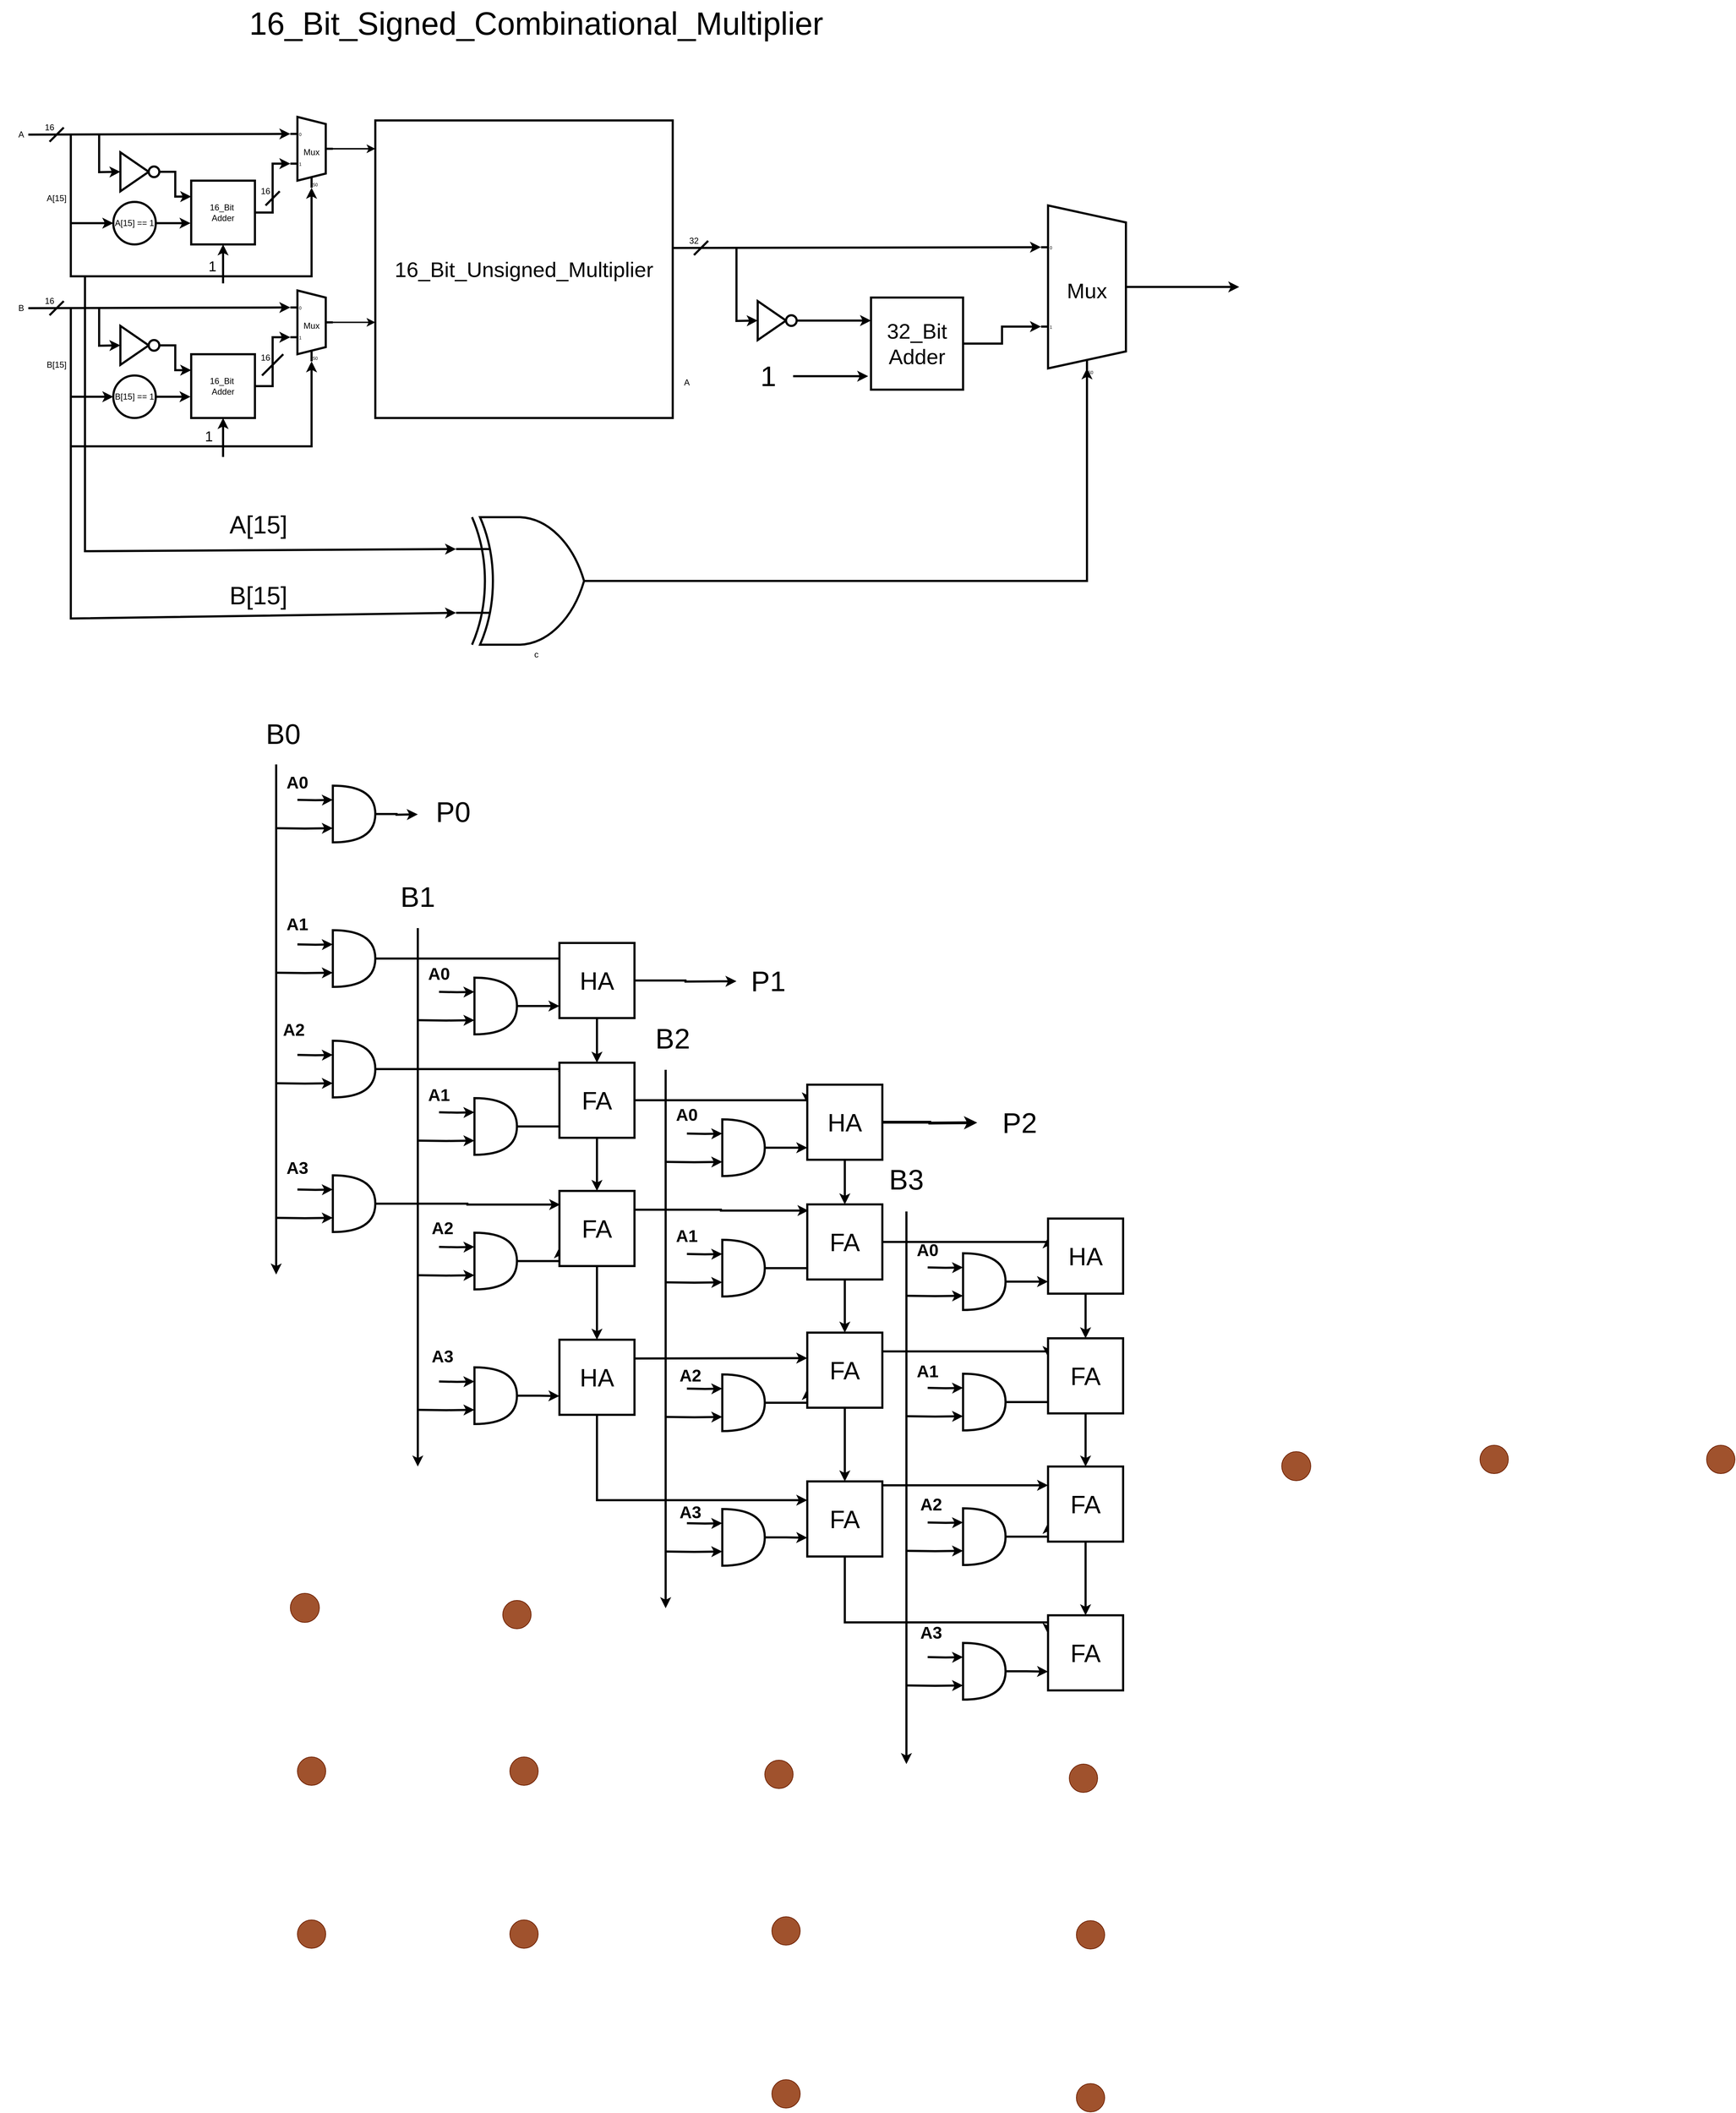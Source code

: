 <mxfile version="24.7.3" type="github">
  <diagram name="Page-1" id="oD3bbeozOGptEu1nKLs6">
    <mxGraphModel dx="6374" dy="3207" grid="1" gridSize="10" guides="1" tooltips="1" connect="1" arrows="1" fold="1" page="1" pageScale="1" pageWidth="827" pageHeight="1169" math="0" shadow="0">
      <root>
        <mxCell id="0" />
        <mxCell id="1" parent="0" />
        <mxCell id="ogzNA6DxqtYgM_odpDpJ-2" value="c" style="verticalLabelPosition=bottom;shadow=0;dashed=0;align=center;html=1;verticalAlign=top;shape=mxgraph.electrical.logic_gates.logic_gate;operation=xor;strokeWidth=3;" parent="1" vertex="1">
          <mxGeometry x="314" y="820" width="226" height="180" as="geometry" />
        </mxCell>
        <mxCell id="ogzNA6DxqtYgM_odpDpJ-6" style="edgeStyle=none;rounded=0;orthogonalLoop=1;jettySize=auto;html=1;strokeWidth=3;" parent="1" edge="1">
          <mxGeometry relative="1" as="geometry">
            <mxPoint x="480" y="360" as="targetPoint" />
            <mxPoint x="400" y="360" as="sourcePoint" />
          </mxGeometry>
        </mxCell>
        <mxCell id="ogzNA6DxqtYgM_odpDpJ-7" value="&lt;font style=&quot;font-size: 30px;&quot;&gt;16_Bit_Unsigned_Multiplier&lt;/font&gt;" style="whiteSpace=wrap;html=1;aspect=fixed;strokeWidth=3;perimeterSpacing=8;" parent="1" vertex="1">
          <mxGeometry x="200" y="260" width="420" height="420" as="geometry" />
        </mxCell>
        <mxCell id="ogzNA6DxqtYgM_odpDpJ-8" value="" style="edgeStyle=none;orthogonalLoop=1;jettySize=auto;html=1;rounded=0;entryX=0;entryY=0.21;entryDx=0;entryDy=3;entryPerimeter=0;strokeWidth=3;" parent="1" target="8CFHem_4Svvjd2frR5rD-30" edge="1">
          <mxGeometry width="80" relative="1" as="geometry">
            <mxPoint x="-290" y="280" as="sourcePoint" />
            <mxPoint x="80" y="279" as="targetPoint" />
            <Array as="points" />
          </mxGeometry>
        </mxCell>
        <mxCell id="ogzNA6DxqtYgM_odpDpJ-10" value="" style="endArrow=none;html=1;rounded=0;strokeWidth=3;" parent="1" edge="1">
          <mxGeometry width="50" height="50" relative="1" as="geometry">
            <mxPoint x="180" y="360" as="sourcePoint" />
            <mxPoint x="180" y="360" as="targetPoint" />
          </mxGeometry>
        </mxCell>
        <mxCell id="ogzNA6DxqtYgM_odpDpJ-22" value="&lt;font style=&quot;font-size: 45px;&quot;&gt;16_Bit_Signed_Combinational_Multiplier&lt;/font&gt;" style="text;html=1;whiteSpace=wrap;overflow=hidden;rounded=0;" parent="1" vertex="1">
          <mxGeometry x="20" y="90" width="870" height="190" as="geometry" />
        </mxCell>
        <mxCell id="ogzNA6DxqtYgM_odpDpJ-24" value="" style="endArrow=none;html=1;rounded=0;strokeWidth=3;" parent="1" edge="1">
          <mxGeometry width="50" height="50" relative="1" as="geometry">
            <mxPoint x="-260" y="290" as="sourcePoint" />
            <mxPoint x="-240" y="270" as="targetPoint" />
          </mxGeometry>
        </mxCell>
        <mxCell id="ogzNA6DxqtYgM_odpDpJ-26" value="16" style="text;html=1;align=center;verticalAlign=middle;whiteSpace=wrap;rounded=0;strokeWidth=3;" parent="1" vertex="1">
          <mxGeometry x="-290" y="260" width="60" height="20" as="geometry" />
        </mxCell>
        <mxCell id="8CFHem_4Svvjd2frR5rD-3" style="edgeStyle=orthogonalEdgeStyle;rounded=0;orthogonalLoop=1;jettySize=auto;html=1;entryX=0;entryY=0.25;entryDx=0;entryDy=0;entryPerimeter=0;strokeWidth=3;" parent="1" target="8CFHem_4Svvjd2frR5rD-2" edge="1">
          <mxGeometry relative="1" as="geometry">
            <mxPoint x="90" y="1219" as="sourcePoint" />
          </mxGeometry>
        </mxCell>
        <mxCell id="8CFHem_4Svvjd2frR5rD-4" style="edgeStyle=orthogonalEdgeStyle;rounded=0;orthogonalLoop=1;jettySize=auto;html=1;entryX=0;entryY=0.75;entryDx=0;entryDy=0;entryPerimeter=0;strokeWidth=3;" parent="1" target="8CFHem_4Svvjd2frR5rD-2" edge="1">
          <mxGeometry relative="1" as="geometry">
            <mxPoint x="60" y="1259" as="sourcePoint" />
          </mxGeometry>
        </mxCell>
        <mxCell id="8CFHem_4Svvjd2frR5rD-7" style="edgeStyle=orthogonalEdgeStyle;rounded=0;orthogonalLoop=1;jettySize=auto;html=1;exitX=1;exitY=0.5;exitDx=0;exitDy=0;exitPerimeter=0;strokeWidth=3;" parent="1" source="8CFHem_4Svvjd2frR5rD-2" edge="1">
          <mxGeometry relative="1" as="geometry">
            <mxPoint x="260.0" y="1239.471" as="targetPoint" />
          </mxGeometry>
        </mxCell>
        <mxCell id="8CFHem_4Svvjd2frR5rD-2" value="" style="shape=or;whiteSpace=wrap;html=1;strokeWidth=3;" parent="1" vertex="1">
          <mxGeometry x="140" y="1199" width="60" height="80" as="geometry" />
        </mxCell>
        <mxCell id="8CFHem_4Svvjd2frR5rD-5" value="" style="endArrow=classic;html=1;rounded=0;strokeWidth=3;" parent="1" edge="1">
          <mxGeometry width="50" height="50" relative="1" as="geometry">
            <mxPoint x="60" y="1169" as="sourcePoint" />
            <mxPoint x="60" y="1889" as="targetPoint" />
          </mxGeometry>
        </mxCell>
        <mxCell id="8CFHem_4Svvjd2frR5rD-8" style="edgeStyle=orthogonalEdgeStyle;rounded=0;orthogonalLoop=1;jettySize=auto;html=1;entryX=0;entryY=0.25;entryDx=0;entryDy=0;entryPerimeter=0;strokeWidth=3;" parent="1" target="8CFHem_4Svvjd2frR5rD-11" edge="1">
          <mxGeometry relative="1" as="geometry">
            <mxPoint x="90" y="1423" as="sourcePoint" />
          </mxGeometry>
        </mxCell>
        <mxCell id="8CFHem_4Svvjd2frR5rD-9" style="edgeStyle=orthogonalEdgeStyle;rounded=0;orthogonalLoop=1;jettySize=auto;html=1;entryX=0;entryY=0.75;entryDx=0;entryDy=0;entryPerimeter=0;strokeWidth=3;" parent="1" target="8CFHem_4Svvjd2frR5rD-11" edge="1">
          <mxGeometry relative="1" as="geometry">
            <mxPoint x="60" y="1463" as="sourcePoint" />
          </mxGeometry>
        </mxCell>
        <mxCell id="8CFHem_4Svvjd2frR5rD-10" style="edgeStyle=orthogonalEdgeStyle;rounded=0;orthogonalLoop=1;jettySize=auto;html=1;exitX=1;exitY=0.5;exitDx=0;exitDy=0;exitPerimeter=0;strokeWidth=3;entryX=0;entryY=0.25;entryDx=0;entryDy=0;" parent="1" source="8CFHem_4Svvjd2frR5rD-11" edge="1" target="QExua1J9MdYWWvg31LNP-27">
          <mxGeometry relative="1" as="geometry">
            <mxPoint x="270" y="1444" as="targetPoint" />
            <Array as="points">
              <mxPoint x="490" y="1443" />
            </Array>
          </mxGeometry>
        </mxCell>
        <mxCell id="8CFHem_4Svvjd2frR5rD-11" value="" style="shape=or;whiteSpace=wrap;html=1;strokeWidth=3;" parent="1" vertex="1">
          <mxGeometry x="140" y="1403" width="60" height="80" as="geometry" />
        </mxCell>
        <mxCell id="8CFHem_4Svvjd2frR5rD-20" style="edgeStyle=orthogonalEdgeStyle;rounded=0;orthogonalLoop=1;jettySize=auto;html=1;entryX=0;entryY=0.25;entryDx=0;entryDy=0;entryPerimeter=0;strokeWidth=3;" parent="1" target="8CFHem_4Svvjd2frR5rD-23" edge="1">
          <mxGeometry relative="1" as="geometry">
            <mxPoint x="90" y="1579" as="sourcePoint" />
          </mxGeometry>
        </mxCell>
        <mxCell id="8CFHem_4Svvjd2frR5rD-21" style="edgeStyle=orthogonalEdgeStyle;rounded=0;orthogonalLoop=1;jettySize=auto;html=1;entryX=0;entryY=0.75;entryDx=0;entryDy=0;entryPerimeter=0;strokeWidth=3;" parent="1" target="8CFHem_4Svvjd2frR5rD-23" edge="1">
          <mxGeometry relative="1" as="geometry">
            <mxPoint x="60" y="1619" as="sourcePoint" />
          </mxGeometry>
        </mxCell>
        <mxCell id="8CFHem_4Svvjd2frR5rD-22" style="edgeStyle=orthogonalEdgeStyle;rounded=0;orthogonalLoop=1;jettySize=auto;html=1;exitX=1;exitY=0.5;exitDx=0;exitDy=0;exitPerimeter=0;strokeWidth=3;entryX=-0.023;entryY=0.115;entryDx=0;entryDy=0;entryPerimeter=0;" parent="1" source="8CFHem_4Svvjd2frR5rD-23" edge="1" target="QExua1J9MdYWWvg31LNP-117">
          <mxGeometry relative="1" as="geometry">
            <mxPoint x="260.0" y="1599.471" as="targetPoint" />
            <Array as="points">
              <mxPoint x="498" y="1599" />
            </Array>
          </mxGeometry>
        </mxCell>
        <mxCell id="8CFHem_4Svvjd2frR5rD-23" value="" style="shape=or;whiteSpace=wrap;html=1;strokeWidth=3;" parent="1" vertex="1">
          <mxGeometry x="140" y="1559" width="60" height="80" as="geometry" />
        </mxCell>
        <mxCell id="8CFHem_4Svvjd2frR5rD-24" style="edgeStyle=orthogonalEdgeStyle;rounded=0;orthogonalLoop=1;jettySize=auto;html=1;entryX=0;entryY=0.25;entryDx=0;entryDy=0;entryPerimeter=0;strokeWidth=3;" parent="1" target="8CFHem_4Svvjd2frR5rD-27" edge="1">
          <mxGeometry relative="1" as="geometry">
            <mxPoint x="90" y="1769" as="sourcePoint" />
          </mxGeometry>
        </mxCell>
        <mxCell id="8CFHem_4Svvjd2frR5rD-25" style="edgeStyle=orthogonalEdgeStyle;rounded=0;orthogonalLoop=1;jettySize=auto;html=1;entryX=0;entryY=0.75;entryDx=0;entryDy=0;entryPerimeter=0;strokeWidth=3;" parent="1" target="8CFHem_4Svvjd2frR5rD-27" edge="1">
          <mxGeometry relative="1" as="geometry">
            <mxPoint x="60" y="1809" as="sourcePoint" />
          </mxGeometry>
        </mxCell>
        <mxCell id="8CFHem_4Svvjd2frR5rD-26" style="edgeStyle=orthogonalEdgeStyle;rounded=0;orthogonalLoop=1;jettySize=auto;html=1;exitX=1;exitY=0.5;exitDx=0;exitDy=0;exitPerimeter=0;strokeWidth=3;entryX=0.01;entryY=0.182;entryDx=0;entryDy=0;entryPerimeter=0;" parent="1" source="8CFHem_4Svvjd2frR5rD-27" edge="1" target="QExua1J9MdYWWvg31LNP-118">
          <mxGeometry relative="1" as="geometry">
            <mxPoint x="260.0" y="1789.471" as="targetPoint" />
          </mxGeometry>
        </mxCell>
        <mxCell id="8CFHem_4Svvjd2frR5rD-27" value="" style="shape=or;whiteSpace=wrap;html=1;strokeWidth=3;" parent="1" vertex="1">
          <mxGeometry x="140" y="1749" width="60" height="80" as="geometry" />
        </mxCell>
        <mxCell id="8CFHem_4Svvjd2frR5rD-28" value="A[15] == 1" style="ellipse;whiteSpace=wrap;html=1;aspect=fixed;strokeWidth=3;" parent="1" vertex="1">
          <mxGeometry x="-170" y="375" width="60" height="60" as="geometry" />
        </mxCell>
        <mxCell id="8CFHem_4Svvjd2frR5rD-30" value="Mux" style="shadow=0;dashed=0;align=center;html=1;strokeWidth=3;shape=mxgraph.electrical.abstract.mux2;whiteSpace=wrap;" parent="1" vertex="1">
          <mxGeometry x="80" y="255" width="60" height="100" as="geometry" />
        </mxCell>
        <mxCell id="8CFHem_4Svvjd2frR5rD-32" value="A" style="text;html=1;align=center;verticalAlign=middle;whiteSpace=wrap;rounded=0;strokeWidth=2;" parent="1" vertex="1">
          <mxGeometry x="-330" y="270" width="60" height="20" as="geometry" />
        </mxCell>
        <mxCell id="8CFHem_4Svvjd2frR5rD-56" style="edgeStyle=orthogonalEdgeStyle;rounded=0;orthogonalLoop=1;jettySize=auto;html=1;exitX=1;exitY=0.5;exitDx=0;exitDy=0;entryX=0;entryY=0.25;entryDx=0;entryDy=0;strokeWidth=3;" parent="1" source="8CFHem_4Svvjd2frR5rD-52" target="8CFHem_4Svvjd2frR5rD-37" edge="1">
          <mxGeometry relative="1" as="geometry" />
        </mxCell>
        <mxCell id="8CFHem_4Svvjd2frR5rD-37" value="16_Bit&amp;nbsp;&lt;br&gt;Adder" style="whiteSpace=wrap;html=1;aspect=fixed;strokeWidth=3;" parent="1" vertex="1">
          <mxGeometry x="-60" y="345" width="90" height="90" as="geometry" />
        </mxCell>
        <mxCell id="8CFHem_4Svvjd2frR5rD-38" style="edgeStyle=orthogonalEdgeStyle;rounded=0;orthogonalLoop=1;jettySize=auto;html=1;entryX=0;entryY=0.63;entryDx=0;entryDy=3;entryPerimeter=0;strokeWidth=3;" parent="1" source="8CFHem_4Svvjd2frR5rD-37" target="8CFHem_4Svvjd2frR5rD-30" edge="1">
          <mxGeometry relative="1" as="geometry" />
        </mxCell>
        <mxCell id="8CFHem_4Svvjd2frR5rD-46" value="" style="edgeStyle=none;orthogonalLoop=1;jettySize=auto;html=1;rounded=0;entryX=0;entryY=0.5;entryDx=0;entryDy=0;strokeWidth=3;" parent="1" target="8CFHem_4Svvjd2frR5rD-28" edge="1">
          <mxGeometry width="80" relative="1" as="geometry">
            <mxPoint x="-230" y="280" as="sourcePoint" />
            <mxPoint x="-180" y="360" as="targetPoint" />
            <Array as="points">
              <mxPoint x="-230" y="405" />
            </Array>
          </mxGeometry>
        </mxCell>
        <mxCell id="8CFHem_4Svvjd2frR5rD-47" style="edgeStyle=orthogonalEdgeStyle;rounded=0;orthogonalLoop=1;jettySize=auto;html=1;exitX=1;exitY=0.5;exitDx=0;exitDy=0;entryX=-0.011;entryY=0.667;entryDx=0;entryDy=0;entryPerimeter=0;strokeWidth=3;" parent="1" source="8CFHem_4Svvjd2frR5rD-28" target="8CFHem_4Svvjd2frR5rD-37" edge="1">
          <mxGeometry relative="1" as="geometry" />
        </mxCell>
        <mxCell id="8CFHem_4Svvjd2frR5rD-48" value="" style="edgeStyle=none;orthogonalLoop=1;jettySize=auto;html=1;rounded=0;entryX=0;entryY=0.5;entryDx=0;entryDy=0;strokeWidth=3;" parent="1" target="8CFHem_4Svvjd2frR5rD-49" edge="1">
          <mxGeometry width="80" relative="1" as="geometry">
            <mxPoint x="-190" y="280" as="sourcePoint" />
            <mxPoint x="-190" y="340" as="targetPoint" />
            <Array as="points">
              <mxPoint x="-190" y="333" />
            </Array>
          </mxGeometry>
        </mxCell>
        <mxCell id="8CFHem_4Svvjd2frR5rD-49" value="" style="triangle;whiteSpace=wrap;html=1;strokeWidth=3;" parent="1" vertex="1">
          <mxGeometry x="-160" y="305" width="40" height="55" as="geometry" />
        </mxCell>
        <mxCell id="8CFHem_4Svvjd2frR5rD-52" value="" style="ellipse;whiteSpace=wrap;html=1;aspect=fixed;strokeWidth=3;" parent="1" vertex="1">
          <mxGeometry x="-120" y="325" width="15" height="15" as="geometry" />
        </mxCell>
        <mxCell id="8CFHem_4Svvjd2frR5rD-57" value="" style="edgeStyle=none;orthogonalLoop=1;jettySize=auto;html=1;rounded=0;entryX=0.5;entryY=1;entryDx=0;entryDy=0;strokeWidth=3;" parent="1" target="8CFHem_4Svvjd2frR5rD-37" edge="1">
          <mxGeometry width="80" relative="1" as="geometry">
            <mxPoint x="-15" y="490" as="sourcePoint" />
            <mxPoint x="40" y="490" as="targetPoint" />
            <Array as="points" />
          </mxGeometry>
        </mxCell>
        <mxCell id="8CFHem_4Svvjd2frR5rD-61" style="edgeStyle=orthogonalEdgeStyle;rounded=0;orthogonalLoop=1;jettySize=auto;html=1;exitX=1;exitY=0.5;exitDx=0;exitDy=-5;exitPerimeter=0;strokeWidth=2;" parent="1" source="8CFHem_4Svvjd2frR5rD-30" edge="1">
          <mxGeometry relative="1" as="geometry">
            <mxPoint x="200" y="300" as="targetPoint" />
          </mxGeometry>
        </mxCell>
        <mxCell id="8CFHem_4Svvjd2frR5rD-62" value="" style="edgeStyle=none;orthogonalLoop=1;jettySize=auto;html=1;rounded=0;entryX=0;entryY=0.21;entryDx=0;entryDy=3;entryPerimeter=0;strokeWidth=3;" parent="1" target="8CFHem_4Svvjd2frR5rD-67" edge="1">
          <mxGeometry width="80" relative="1" as="geometry">
            <mxPoint x="-290" y="525" as="sourcePoint" />
            <mxPoint x="80" y="524" as="targetPoint" />
            <Array as="points" />
          </mxGeometry>
        </mxCell>
        <mxCell id="8CFHem_4Svvjd2frR5rD-63" value="" style="endArrow=none;html=1;rounded=0;strokeWidth=3;" parent="1" edge="1">
          <mxGeometry width="50" height="50" relative="1" as="geometry">
            <mxPoint x="180" y="605" as="sourcePoint" />
            <mxPoint x="180" y="605" as="targetPoint" />
          </mxGeometry>
        </mxCell>
        <mxCell id="8CFHem_4Svvjd2frR5rD-64" value="" style="endArrow=none;html=1;rounded=0;strokeWidth=3;" parent="1" edge="1">
          <mxGeometry width="50" height="50" relative="1" as="geometry">
            <mxPoint x="-260" y="535" as="sourcePoint" />
            <mxPoint x="-240" y="515" as="targetPoint" />
          </mxGeometry>
        </mxCell>
        <mxCell id="8CFHem_4Svvjd2frR5rD-65" value="16" style="text;html=1;align=center;verticalAlign=middle;whiteSpace=wrap;rounded=0;strokeWidth=3;" parent="1" vertex="1">
          <mxGeometry x="-290" y="505" width="60" height="20" as="geometry" />
        </mxCell>
        <mxCell id="8CFHem_4Svvjd2frR5rD-66" value="B[15] == 1" style="ellipse;whiteSpace=wrap;html=1;aspect=fixed;strokeWidth=3;" parent="1" vertex="1">
          <mxGeometry x="-170" y="620" width="60" height="60" as="geometry" />
        </mxCell>
        <mxCell id="8CFHem_4Svvjd2frR5rD-67" value="Mux" style="shadow=0;dashed=0;align=center;html=1;strokeWidth=3;shape=mxgraph.electrical.abstract.mux2;whiteSpace=wrap;" parent="1" vertex="1">
          <mxGeometry x="80" y="500" width="60" height="100" as="geometry" />
        </mxCell>
        <mxCell id="8CFHem_4Svvjd2frR5rD-69" style="edgeStyle=orthogonalEdgeStyle;rounded=0;orthogonalLoop=1;jettySize=auto;html=1;exitX=1;exitY=0.5;exitDx=0;exitDy=0;entryX=0;entryY=0.25;entryDx=0;entryDy=0;strokeWidth=3;" parent="1" source="8CFHem_4Svvjd2frR5rD-76" target="8CFHem_4Svvjd2frR5rD-70" edge="1">
          <mxGeometry relative="1" as="geometry" />
        </mxCell>
        <mxCell id="8CFHem_4Svvjd2frR5rD-70" value="16_Bit&amp;nbsp;&lt;br&gt;Adder" style="whiteSpace=wrap;html=1;aspect=fixed;strokeWidth=3;" parent="1" vertex="1">
          <mxGeometry x="-60" y="590" width="90" height="90" as="geometry" />
        </mxCell>
        <mxCell id="8CFHem_4Svvjd2frR5rD-71" style="edgeStyle=orthogonalEdgeStyle;rounded=0;orthogonalLoop=1;jettySize=auto;html=1;entryX=0;entryY=0.63;entryDx=0;entryDy=3;entryPerimeter=0;strokeWidth=3;" parent="1" source="8CFHem_4Svvjd2frR5rD-70" target="8CFHem_4Svvjd2frR5rD-67" edge="1">
          <mxGeometry relative="1" as="geometry" />
        </mxCell>
        <mxCell id="8CFHem_4Svvjd2frR5rD-72" value="" style="edgeStyle=none;orthogonalLoop=1;jettySize=auto;html=1;rounded=0;entryX=0;entryY=0.5;entryDx=0;entryDy=0;strokeWidth=3;" parent="1" target="8CFHem_4Svvjd2frR5rD-66" edge="1">
          <mxGeometry width="80" relative="1" as="geometry">
            <mxPoint x="-230" y="525" as="sourcePoint" />
            <mxPoint x="-180" y="605" as="targetPoint" />
            <Array as="points">
              <mxPoint x="-230" y="650" />
            </Array>
          </mxGeometry>
        </mxCell>
        <mxCell id="8CFHem_4Svvjd2frR5rD-73" style="edgeStyle=orthogonalEdgeStyle;rounded=0;orthogonalLoop=1;jettySize=auto;html=1;exitX=1;exitY=0.5;exitDx=0;exitDy=0;entryX=-0.011;entryY=0.667;entryDx=0;entryDy=0;entryPerimeter=0;strokeWidth=3;" parent="1" source="8CFHem_4Svvjd2frR5rD-66" target="8CFHem_4Svvjd2frR5rD-70" edge="1">
          <mxGeometry relative="1" as="geometry" />
        </mxCell>
        <mxCell id="8CFHem_4Svvjd2frR5rD-74" value="" style="edgeStyle=none;orthogonalLoop=1;jettySize=auto;html=1;rounded=0;entryX=0;entryY=0.5;entryDx=0;entryDy=0;strokeWidth=3;" parent="1" target="8CFHem_4Svvjd2frR5rD-75" edge="1">
          <mxGeometry width="80" relative="1" as="geometry">
            <mxPoint x="-190" y="525" as="sourcePoint" />
            <mxPoint x="-190" y="585" as="targetPoint" />
            <Array as="points">
              <mxPoint x="-190" y="578" />
            </Array>
          </mxGeometry>
        </mxCell>
        <mxCell id="8CFHem_4Svvjd2frR5rD-75" value="" style="triangle;whiteSpace=wrap;html=1;strokeWidth=3;" parent="1" vertex="1">
          <mxGeometry x="-160" y="550" width="40" height="55" as="geometry" />
        </mxCell>
        <mxCell id="8CFHem_4Svvjd2frR5rD-76" value="" style="ellipse;whiteSpace=wrap;html=1;aspect=fixed;strokeWidth=3;" parent="1" vertex="1">
          <mxGeometry x="-120" y="570" width="15" height="15" as="geometry" />
        </mxCell>
        <mxCell id="8CFHem_4Svvjd2frR5rD-77" value="" style="edgeStyle=none;orthogonalLoop=1;jettySize=auto;html=1;rounded=0;entryX=0.5;entryY=1;entryDx=0;entryDy=0;strokeWidth=3;" parent="1" target="8CFHem_4Svvjd2frR5rD-70" edge="1">
          <mxGeometry width="80" relative="1" as="geometry">
            <mxPoint x="-15" y="735" as="sourcePoint" />
            <mxPoint x="40" y="735" as="targetPoint" />
            <Array as="points" />
          </mxGeometry>
        </mxCell>
        <mxCell id="8CFHem_4Svvjd2frR5rD-78" style="edgeStyle=orthogonalEdgeStyle;rounded=0;orthogonalLoop=1;jettySize=auto;html=1;exitX=1;exitY=0.5;exitDx=0;exitDy=-5;exitPerimeter=0;strokeWidth=2;" parent="1" source="8CFHem_4Svvjd2frR5rD-67" edge="1">
          <mxGeometry relative="1" as="geometry">
            <mxPoint x="200" y="545" as="targetPoint" />
          </mxGeometry>
        </mxCell>
        <mxCell id="8CFHem_4Svvjd2frR5rD-79" value="" style="edgeStyle=none;orthogonalLoop=1;jettySize=auto;html=1;rounded=0;exitX=0;exitY=0.75;exitDx=0;exitDy=0;entryX=0;entryY=0.233;entryDx=0;entryDy=3;entryPerimeter=0;strokeWidth=3;" parent="1" target="8CFHem_4Svvjd2frR5rD-97" edge="1">
          <mxGeometry width="80" relative="1" as="geometry">
            <mxPoint x="620" y="440" as="sourcePoint" />
            <mxPoint x="1130" y="440" as="targetPoint" />
            <Array as="points" />
          </mxGeometry>
        </mxCell>
        <mxCell id="8CFHem_4Svvjd2frR5rD-80" value="" style="endArrow=none;html=1;rounded=0;strokeWidth=3;" parent="1" edge="1">
          <mxGeometry width="50" height="50" relative="1" as="geometry">
            <mxPoint x="1120" y="710" as="sourcePoint" />
            <mxPoint x="1120" y="710" as="targetPoint" />
          </mxGeometry>
        </mxCell>
        <mxCell id="8CFHem_4Svvjd2frR5rD-81" value="" style="endArrow=none;html=1;rounded=0;strokeWidth=3;" parent="1" edge="1">
          <mxGeometry width="50" height="50" relative="1" as="geometry">
            <mxPoint x="650" y="450" as="sourcePoint" />
            <mxPoint x="670" y="430" as="targetPoint" />
          </mxGeometry>
        </mxCell>
        <mxCell id="8CFHem_4Svvjd2frR5rD-85" value="A" style="text;html=1;align=center;verticalAlign=middle;whiteSpace=wrap;rounded=0;strokeWidth=3;" parent="1" vertex="1">
          <mxGeometry x="610" y="620" width="60" height="20" as="geometry" />
        </mxCell>
        <mxCell id="8CFHem_4Svvjd2frR5rD-86" style="edgeStyle=orthogonalEdgeStyle;rounded=0;orthogonalLoop=1;jettySize=auto;html=1;exitX=1;exitY=0.5;exitDx=0;exitDy=0;entryX=0;entryY=0.25;entryDx=0;entryDy=0;strokeWidth=3;" parent="1" source="8CFHem_4Svvjd2frR5rD-93" target="8CFHem_4Svvjd2frR5rD-87" edge="1">
          <mxGeometry relative="1" as="geometry" />
        </mxCell>
        <mxCell id="8CFHem_4Svvjd2frR5rD-87" value="&lt;font style=&quot;font-size: 30px;&quot;&gt;32_Bit&lt;/font&gt;&lt;div style=&quot;font-size: 30px;&quot;&gt;&lt;font style=&quot;font-size: 30px;&quot;&gt;Adder&lt;/font&gt;&lt;/div&gt;" style="whiteSpace=wrap;html=1;aspect=fixed;strokeWidth=3;" parent="1" vertex="1">
          <mxGeometry x="900" y="510" width="130" height="130" as="geometry" />
        </mxCell>
        <mxCell id="8CFHem_4Svvjd2frR5rD-88" style="edgeStyle=orthogonalEdgeStyle;rounded=0;orthogonalLoop=1;jettySize=auto;html=1;entryX=0;entryY=0.7;entryDx=0;entryDy=3;entryPerimeter=0;strokeWidth=3;" parent="1" source="8CFHem_4Svvjd2frR5rD-87" target="8CFHem_4Svvjd2frR5rD-97" edge="1">
          <mxGeometry relative="1" as="geometry">
            <mxPoint x="1130" y="520" as="targetPoint" />
          </mxGeometry>
        </mxCell>
        <mxCell id="8CFHem_4Svvjd2frR5rD-91" value="" style="edgeStyle=none;orthogonalLoop=1;jettySize=auto;html=1;rounded=0;entryX=0;entryY=0.5;entryDx=0;entryDy=0;strokeWidth=3;" parent="1" target="8CFHem_4Svvjd2frR5rD-92" edge="1">
          <mxGeometry width="80" relative="1" as="geometry">
            <mxPoint x="710" y="440" as="sourcePoint" />
            <mxPoint x="710" y="550" as="targetPoint" />
            <Array as="points">
              <mxPoint x="710" y="543" />
            </Array>
          </mxGeometry>
        </mxCell>
        <mxCell id="8CFHem_4Svvjd2frR5rD-92" value="" style="triangle;whiteSpace=wrap;html=1;strokeWidth=3;" parent="1" vertex="1">
          <mxGeometry x="740" y="515" width="40" height="55" as="geometry" />
        </mxCell>
        <mxCell id="8CFHem_4Svvjd2frR5rD-93" value="" style="ellipse;whiteSpace=wrap;html=1;aspect=fixed;strokeWidth=3;" parent="1" vertex="1">
          <mxGeometry x="780" y="535" width="15" height="15" as="geometry" />
        </mxCell>
        <mxCell id="8CFHem_4Svvjd2frR5rD-96" value="" style="edgeStyle=none;orthogonalLoop=1;jettySize=auto;html=1;rounded=0;strokeWidth=3;" parent="1" edge="1">
          <mxGeometry width="80" relative="1" as="geometry">
            <mxPoint x="790" y="621" as="sourcePoint" />
            <mxPoint x="896" y="621" as="targetPoint" />
            <Array as="points" />
          </mxGeometry>
        </mxCell>
        <mxCell id="8CFHem_4Svvjd2frR5rD-98" style="edgeStyle=orthogonalEdgeStyle;rounded=0;orthogonalLoop=1;jettySize=auto;html=1;exitX=1;exitY=0.5;exitDx=0;exitDy=-5;exitPerimeter=0;strokeWidth=3;" parent="1" source="8CFHem_4Svvjd2frR5rD-97" edge="1">
          <mxGeometry relative="1" as="geometry">
            <mxPoint x="1420" y="495" as="targetPoint" />
          </mxGeometry>
        </mxCell>
        <mxCell id="8CFHem_4Svvjd2frR5rD-97" value="&lt;font style=&quot;font-size: 30px;&quot;&gt;Mux&lt;/font&gt;" style="shadow=0;dashed=0;align=center;html=1;strokeWidth=3;shape=mxgraph.electrical.abstract.mux2;whiteSpace=wrap;" parent="1" vertex="1">
          <mxGeometry x="1140" y="380" width="130" height="240" as="geometry" />
        </mxCell>
        <mxCell id="QExua1J9MdYWWvg31LNP-1" value="" style="edgeStyle=none;orthogonalLoop=1;jettySize=auto;html=1;rounded=0;entryX=0.333;entryY=1;entryDx=10;entryDy=0;entryPerimeter=0;strokeWidth=3;" edge="1" parent="1" target="8CFHem_4Svvjd2frR5rD-67">
          <mxGeometry width="80" relative="1" as="geometry">
            <mxPoint x="-230" y="650" as="sourcePoint" />
            <mxPoint x="110" y="720" as="targetPoint" />
            <Array as="points">
              <mxPoint x="-230" y="720" />
              <mxPoint x="-20" y="720" />
              <mxPoint x="110" y="720" />
            </Array>
          </mxGeometry>
        </mxCell>
        <mxCell id="QExua1J9MdYWWvg31LNP-2" value="" style="edgeStyle=none;orthogonalLoop=1;jettySize=auto;html=1;rounded=0;entryX=0.333;entryY=1;entryDx=10;entryDy=0;entryPerimeter=0;strokeWidth=3;" edge="1" parent="1" target="8CFHem_4Svvjd2frR5rD-30">
          <mxGeometry width="80" relative="1" as="geometry">
            <mxPoint x="-230" y="400" as="sourcePoint" />
            <mxPoint x="-230" y="470" as="targetPoint" />
            <Array as="points">
              <mxPoint x="-230" y="480" />
              <mxPoint x="110" y="480" />
            </Array>
          </mxGeometry>
        </mxCell>
        <mxCell id="QExua1J9MdYWWvg31LNP-3" value="A[15]" style="text;html=1;align=center;verticalAlign=middle;whiteSpace=wrap;rounded=0;strokeWidth=3;" vertex="1" parent="1">
          <mxGeometry x="-280" y="355" width="60" height="30" as="geometry" />
        </mxCell>
        <mxCell id="QExua1J9MdYWWvg31LNP-5" value="B[15]" style="text;html=1;align=center;verticalAlign=middle;whiteSpace=wrap;rounded=0;strokeWidth=3;" vertex="1" parent="1">
          <mxGeometry x="-280" y="590" width="60" height="30" as="geometry" />
        </mxCell>
        <mxCell id="QExua1J9MdYWWvg31LNP-6" value="B" style="text;html=1;align=center;verticalAlign=middle;whiteSpace=wrap;rounded=0;strokeWidth=2;" vertex="1" parent="1">
          <mxGeometry x="-330" y="510" width="60" height="30" as="geometry" />
        </mxCell>
        <mxCell id="QExua1J9MdYWWvg31LNP-7" value="" style="endArrow=none;html=1;rounded=0;strokeWidth=3;" edge="1" parent="1">
          <mxGeometry width="50" height="50" relative="1" as="geometry">
            <mxPoint x="40" y="620" as="sourcePoint" />
            <mxPoint x="70" y="590" as="targetPoint" />
            <Array as="points" />
          </mxGeometry>
        </mxCell>
        <mxCell id="QExua1J9MdYWWvg31LNP-8" value="16" style="text;html=1;align=center;verticalAlign=middle;whiteSpace=wrap;rounded=0;strokeWidth=3;" vertex="1" parent="1">
          <mxGeometry x="10" y="585" width="70" height="20" as="geometry" />
        </mxCell>
        <mxCell id="QExua1J9MdYWWvg31LNP-11" value="" style="endArrow=none;html=1;rounded=0;strokeWidth=3;" edge="1" parent="1">
          <mxGeometry width="50" height="50" relative="1" as="geometry">
            <mxPoint x="45" y="380" as="sourcePoint" />
            <mxPoint x="65" y="360" as="targetPoint" />
          </mxGeometry>
        </mxCell>
        <mxCell id="QExua1J9MdYWWvg31LNP-12" value="16" style="text;html=1;align=center;verticalAlign=middle;whiteSpace=wrap;rounded=0;strokeWidth=3;" vertex="1" parent="1">
          <mxGeometry x="15" y="350" width="60" height="20" as="geometry" />
        </mxCell>
        <mxCell id="QExua1J9MdYWWvg31LNP-13" value="32" style="text;html=1;align=center;verticalAlign=middle;whiteSpace=wrap;rounded=0;strokeWidth=3;" vertex="1" parent="1">
          <mxGeometry x="620" y="420" width="60" height="20" as="geometry" />
        </mxCell>
        <mxCell id="QExua1J9MdYWWvg31LNP-14" value="&lt;span style=&quot;font-size: 20px;&quot;&gt;1&lt;/span&gt;" style="text;html=1;align=center;verticalAlign=middle;whiteSpace=wrap;rounded=0;strokeWidth=3;" vertex="1" parent="1">
          <mxGeometry x="-50" y="450" width="40" height="30" as="geometry" />
        </mxCell>
        <mxCell id="QExua1J9MdYWWvg31LNP-16" value="&lt;span style=&quot;font-size: 20px;&quot;&gt;1&lt;/span&gt;" style="text;html=1;align=center;verticalAlign=middle;whiteSpace=wrap;rounded=0;strokeWidth=3;" vertex="1" parent="1">
          <mxGeometry x="-50" y="690" width="30" height="30" as="geometry" />
        </mxCell>
        <mxCell id="QExua1J9MdYWWvg31LNP-17" value="&lt;font style=&quot;font-size: 40px;&quot;&gt;1&lt;/font&gt;" style="text;html=1;align=center;verticalAlign=middle;whiteSpace=wrap;rounded=0;" vertex="1" parent="1">
          <mxGeometry x="720" y="605" width="70" height="30" as="geometry" />
        </mxCell>
        <mxCell id="QExua1J9MdYWWvg31LNP-19" value="" style="edgeStyle=none;orthogonalLoop=1;jettySize=auto;html=1;rounded=0;entryX=0;entryY=0.75;entryDx=0;entryDy=0;entryPerimeter=0;strokeWidth=3;" edge="1" parent="1" target="ogzNA6DxqtYgM_odpDpJ-2">
          <mxGeometry width="80" relative="1" as="geometry">
            <mxPoint x="-230" y="720" as="sourcePoint" />
            <mxPoint x="-40" y="960" as="targetPoint" />
            <Array as="points">
              <mxPoint x="-230" y="963" />
            </Array>
          </mxGeometry>
        </mxCell>
        <mxCell id="QExua1J9MdYWWvg31LNP-20" value="" style="edgeStyle=none;orthogonalLoop=1;jettySize=auto;html=1;rounded=0;entryX=0;entryY=0.25;entryDx=0;entryDy=0;entryPerimeter=0;strokeWidth=3;" edge="1" parent="1" target="ogzNA6DxqtYgM_odpDpJ-2">
          <mxGeometry width="80" relative="1" as="geometry">
            <mxPoint x="-210" y="480" as="sourcePoint" />
            <mxPoint x="-200" y="820" as="targetPoint" />
            <Array as="points">
              <mxPoint x="-210" y="868" />
            </Array>
          </mxGeometry>
        </mxCell>
        <mxCell id="QExua1J9MdYWWvg31LNP-21" value="&lt;span style=&quot;font-size: 35px;&quot;&gt;A[15&lt;/span&gt;&lt;span style=&quot;font-size: 35px;&quot;&gt;]&lt;/span&gt;" style="text;html=1;align=center;verticalAlign=middle;whiteSpace=wrap;rounded=0;" vertex="1" parent="1">
          <mxGeometry x="-30" y="800" width="130" height="60" as="geometry" />
        </mxCell>
        <mxCell id="QExua1J9MdYWWvg31LNP-22" value="&lt;span style=&quot;font-size: 35px;&quot;&gt;B[15&lt;/span&gt;&lt;span style=&quot;font-size: 35px;&quot;&gt;]&lt;/span&gt;" style="text;html=1;align=center;verticalAlign=middle;whiteSpace=wrap;rounded=0;" vertex="1" parent="1">
          <mxGeometry x="-30" y="900" width="130" height="60" as="geometry" />
        </mxCell>
        <mxCell id="QExua1J9MdYWWvg31LNP-26" style="edgeStyle=orthogonalEdgeStyle;rounded=0;orthogonalLoop=1;jettySize=auto;html=1;exitX=1;exitY=0.5;exitDx=0;exitDy=0;exitPerimeter=0;entryX=0.5;entryY=0.958;entryDx=0;entryDy=0;entryPerimeter=0;strokeWidth=3;" edge="1" parent="1" source="ogzNA6DxqtYgM_odpDpJ-2" target="8CFHem_4Svvjd2frR5rD-97">
          <mxGeometry relative="1" as="geometry">
            <mxPoint x="1205" y="630" as="targetPoint" />
          </mxGeometry>
        </mxCell>
        <mxCell id="QExua1J9MdYWWvg31LNP-120" style="edgeStyle=orthogonalEdgeStyle;rounded=0;orthogonalLoop=1;jettySize=auto;html=1;exitX=0.5;exitY=1;exitDx=0;exitDy=0;entryX=0.5;entryY=0;entryDx=0;entryDy=0;strokeWidth=3;" edge="1" parent="1" source="QExua1J9MdYWWvg31LNP-27" target="QExua1J9MdYWWvg31LNP-117">
          <mxGeometry relative="1" as="geometry" />
        </mxCell>
        <mxCell id="QExua1J9MdYWWvg31LNP-204" style="edgeStyle=orthogonalEdgeStyle;rounded=0;orthogonalLoop=1;jettySize=auto;html=1;exitX=1;exitY=0.5;exitDx=0;exitDy=0;strokeWidth=3;" edge="1" parent="1" source="QExua1J9MdYWWvg31LNP-27">
          <mxGeometry relative="1" as="geometry">
            <mxPoint x="710" y="1475" as="targetPoint" />
          </mxGeometry>
        </mxCell>
        <mxCell id="QExua1J9MdYWWvg31LNP-27" value="&lt;font style=&quot;font-size: 35px;&quot;&gt;HA&lt;/font&gt;" style="whiteSpace=wrap;html=1;aspect=fixed;strokeWidth=3;" vertex="1" parent="1">
          <mxGeometry x="460" y="1421" width="106" height="106" as="geometry" />
        </mxCell>
        <mxCell id="QExua1J9MdYWWvg31LNP-37" style="edgeStyle=orthogonalEdgeStyle;rounded=0;orthogonalLoop=1;jettySize=auto;html=1;entryX=0;entryY=0.25;entryDx=0;entryDy=0;entryPerimeter=0;strokeWidth=3;" edge="1" parent="1" target="QExua1J9MdYWWvg31LNP-40">
          <mxGeometry relative="1" as="geometry">
            <mxPoint x="290" y="1490" as="sourcePoint" />
          </mxGeometry>
        </mxCell>
        <mxCell id="QExua1J9MdYWWvg31LNP-38" style="edgeStyle=orthogonalEdgeStyle;rounded=0;orthogonalLoop=1;jettySize=auto;html=1;entryX=0;entryY=0.75;entryDx=0;entryDy=0;entryPerimeter=0;strokeWidth=3;" edge="1" parent="1" target="QExua1J9MdYWWvg31LNP-40">
          <mxGeometry relative="1" as="geometry">
            <mxPoint x="260" y="1530" as="sourcePoint" />
          </mxGeometry>
        </mxCell>
        <mxCell id="QExua1J9MdYWWvg31LNP-39" style="edgeStyle=orthogonalEdgeStyle;rounded=0;orthogonalLoop=1;jettySize=auto;html=1;exitX=1;exitY=0.5;exitDx=0;exitDy=0;exitPerimeter=0;strokeWidth=3;" edge="1" parent="1" source="QExua1J9MdYWWvg31LNP-40">
          <mxGeometry relative="1" as="geometry">
            <mxPoint x="460" y="1510" as="targetPoint" />
          </mxGeometry>
        </mxCell>
        <mxCell id="QExua1J9MdYWWvg31LNP-40" value="" style="shape=or;whiteSpace=wrap;html=1;strokeWidth=3;" vertex="1" parent="1">
          <mxGeometry x="340" y="1470" width="60" height="80" as="geometry" />
        </mxCell>
        <mxCell id="QExua1J9MdYWWvg31LNP-41" value="" style="endArrow=classic;html=1;rounded=0;strokeWidth=3;" edge="1" parent="1">
          <mxGeometry width="50" height="50" relative="1" as="geometry">
            <mxPoint x="260" y="1400" as="sourcePoint" />
            <mxPoint x="260" y="2160" as="targetPoint" />
          </mxGeometry>
        </mxCell>
        <mxCell id="QExua1J9MdYWWvg31LNP-42" style="edgeStyle=orthogonalEdgeStyle;rounded=0;orthogonalLoop=1;jettySize=auto;html=1;entryX=0;entryY=0.25;entryDx=0;entryDy=0;entryPerimeter=0;strokeWidth=3;" edge="1" parent="1" target="QExua1J9MdYWWvg31LNP-45">
          <mxGeometry relative="1" as="geometry">
            <mxPoint x="290" y="1660" as="sourcePoint" />
          </mxGeometry>
        </mxCell>
        <mxCell id="QExua1J9MdYWWvg31LNP-43" style="edgeStyle=orthogonalEdgeStyle;rounded=0;orthogonalLoop=1;jettySize=auto;html=1;entryX=0;entryY=0.75;entryDx=0;entryDy=0;entryPerimeter=0;strokeWidth=3;" edge="1" parent="1" target="QExua1J9MdYWWvg31LNP-45">
          <mxGeometry relative="1" as="geometry">
            <mxPoint x="260" y="1700" as="sourcePoint" />
          </mxGeometry>
        </mxCell>
        <mxCell id="QExua1J9MdYWWvg31LNP-44" style="edgeStyle=orthogonalEdgeStyle;rounded=0;orthogonalLoop=1;jettySize=auto;html=1;exitX=1;exitY=0.5;exitDx=0;exitDy=0;exitPerimeter=0;strokeWidth=3;entryX=0.021;entryY=0.881;entryDx=0;entryDy=0;entryPerimeter=0;" edge="1" parent="1" source="QExua1J9MdYWWvg31LNP-45" target="QExua1J9MdYWWvg31LNP-117">
          <mxGeometry relative="1" as="geometry">
            <mxPoint x="470" y="1670" as="targetPoint" />
            <Array as="points">
              <mxPoint x="502" y="1680" />
            </Array>
          </mxGeometry>
        </mxCell>
        <mxCell id="QExua1J9MdYWWvg31LNP-45" value="" style="shape=or;whiteSpace=wrap;html=1;strokeWidth=3;" vertex="1" parent="1">
          <mxGeometry x="340" y="1640" width="60" height="80" as="geometry" />
        </mxCell>
        <mxCell id="QExua1J9MdYWWvg31LNP-46" style="edgeStyle=orthogonalEdgeStyle;rounded=0;orthogonalLoop=1;jettySize=auto;html=1;entryX=0;entryY=0.25;entryDx=0;entryDy=0;entryPerimeter=0;strokeWidth=3;" edge="1" parent="1" target="QExua1J9MdYWWvg31LNP-49">
          <mxGeometry relative="1" as="geometry">
            <mxPoint x="290" y="1850" as="sourcePoint" />
          </mxGeometry>
        </mxCell>
        <mxCell id="QExua1J9MdYWWvg31LNP-47" style="edgeStyle=orthogonalEdgeStyle;rounded=0;orthogonalLoop=1;jettySize=auto;html=1;entryX=0;entryY=0.75;entryDx=0;entryDy=0;entryPerimeter=0;strokeWidth=3;" edge="1" parent="1" target="QExua1J9MdYWWvg31LNP-49">
          <mxGeometry relative="1" as="geometry">
            <mxPoint x="260" y="1890" as="sourcePoint" />
          </mxGeometry>
        </mxCell>
        <mxCell id="QExua1J9MdYWWvg31LNP-48" style="edgeStyle=orthogonalEdgeStyle;rounded=0;orthogonalLoop=1;jettySize=auto;html=1;exitX=1;exitY=0.5;exitDx=0;exitDy=0;exitPerimeter=0;strokeWidth=3;entryX=0;entryY=0.75;entryDx=0;entryDy=0;" edge="1" parent="1" source="QExua1J9MdYWWvg31LNP-49" target="QExua1J9MdYWWvg31LNP-118">
          <mxGeometry relative="1" as="geometry">
            <mxPoint x="460.0" y="1770.471" as="targetPoint" />
            <Array as="points">
              <mxPoint x="460" y="1870" />
            </Array>
          </mxGeometry>
        </mxCell>
        <mxCell id="QExua1J9MdYWWvg31LNP-49" value="" style="shape=or;whiteSpace=wrap;html=1;strokeWidth=3;" vertex="1" parent="1">
          <mxGeometry x="340" y="1830" width="60" height="80" as="geometry" />
        </mxCell>
        <mxCell id="QExua1J9MdYWWvg31LNP-50" style="edgeStyle=orthogonalEdgeStyle;rounded=0;orthogonalLoop=1;jettySize=auto;html=1;entryX=0;entryY=0.25;entryDx=0;entryDy=0;entryPerimeter=0;strokeWidth=3;" edge="1" parent="1" target="QExua1J9MdYWWvg31LNP-53">
          <mxGeometry relative="1" as="geometry">
            <mxPoint x="290" y="2040" as="sourcePoint" />
          </mxGeometry>
        </mxCell>
        <mxCell id="QExua1J9MdYWWvg31LNP-51" style="edgeStyle=orthogonalEdgeStyle;rounded=0;orthogonalLoop=1;jettySize=auto;html=1;entryX=0;entryY=0.75;entryDx=0;entryDy=0;entryPerimeter=0;strokeWidth=3;" edge="1" parent="1" target="QExua1J9MdYWWvg31LNP-53">
          <mxGeometry relative="1" as="geometry">
            <mxPoint x="260" y="2080" as="sourcePoint" />
          </mxGeometry>
        </mxCell>
        <mxCell id="QExua1J9MdYWWvg31LNP-52" style="edgeStyle=orthogonalEdgeStyle;rounded=0;orthogonalLoop=1;jettySize=auto;html=1;exitX=1;exitY=0.5;exitDx=0;exitDy=0;exitPerimeter=0;strokeWidth=3;entryX=0;entryY=0.75;entryDx=0;entryDy=0;" edge="1" parent="1" source="QExua1J9MdYWWvg31LNP-53" target="QExua1J9MdYWWvg31LNP-119">
          <mxGeometry relative="1" as="geometry">
            <mxPoint x="460" y="2060" as="targetPoint" />
          </mxGeometry>
        </mxCell>
        <mxCell id="QExua1J9MdYWWvg31LNP-53" value="" style="shape=or;whiteSpace=wrap;html=1;strokeWidth=3;" vertex="1" parent="1">
          <mxGeometry x="340" y="2020" width="60" height="80" as="geometry" />
        </mxCell>
        <mxCell id="QExua1J9MdYWWvg31LNP-121" style="edgeStyle=orthogonalEdgeStyle;rounded=0;orthogonalLoop=1;jettySize=auto;html=1;exitX=0.5;exitY=1;exitDx=0;exitDy=0;entryX=0.5;entryY=0;entryDx=0;entryDy=0;strokeWidth=3;" edge="1" parent="1" source="QExua1J9MdYWWvg31LNP-117" target="QExua1J9MdYWWvg31LNP-118">
          <mxGeometry relative="1" as="geometry" />
        </mxCell>
        <mxCell id="QExua1J9MdYWWvg31LNP-147" style="edgeStyle=orthogonalEdgeStyle;rounded=0;orthogonalLoop=1;jettySize=auto;html=1;exitX=1;exitY=0.5;exitDx=0;exitDy=0;entryX=0;entryY=0.25;entryDx=0;entryDy=0;strokeWidth=3;" edge="1" parent="1" source="QExua1J9MdYWWvg31LNP-117" target="QExua1J9MdYWWvg31LNP-124">
          <mxGeometry relative="1" as="geometry">
            <Array as="points">
              <mxPoint x="810" y="1643" />
            </Array>
          </mxGeometry>
        </mxCell>
        <mxCell id="QExua1J9MdYWWvg31LNP-117" value="&lt;font style=&quot;font-size: 35px;&quot;&gt;FA&lt;/font&gt;" style="whiteSpace=wrap;html=1;aspect=fixed;strokeWidth=3;" vertex="1" parent="1">
          <mxGeometry x="460" y="1590" width="106" height="106" as="geometry" />
        </mxCell>
        <mxCell id="QExua1J9MdYWWvg31LNP-122" style="edgeStyle=orthogonalEdgeStyle;rounded=0;orthogonalLoop=1;jettySize=auto;html=1;exitX=0.5;exitY=1;exitDx=0;exitDy=0;entryX=0.5;entryY=0;entryDx=0;entryDy=0;strokeWidth=3;" edge="1" parent="1" source="QExua1J9MdYWWvg31LNP-118" target="QExua1J9MdYWWvg31LNP-119">
          <mxGeometry relative="1" as="geometry" />
        </mxCell>
        <mxCell id="QExua1J9MdYWWvg31LNP-118" value="&lt;font style=&quot;font-size: 35px;&quot;&gt;FA&lt;/font&gt;" style="whiteSpace=wrap;html=1;aspect=fixed;strokeWidth=3;" vertex="1" parent="1">
          <mxGeometry x="460" y="1771" width="106" height="106" as="geometry" />
        </mxCell>
        <mxCell id="QExua1J9MdYWWvg31LNP-151" style="edgeStyle=orthogonalEdgeStyle;rounded=0;orthogonalLoop=1;jettySize=auto;html=1;exitX=0.5;exitY=1;exitDx=0;exitDy=0;entryX=0;entryY=0.25;entryDx=0;entryDy=0;strokeWidth=3;" edge="1" parent="1" source="QExua1J9MdYWWvg31LNP-119" target="QExua1J9MdYWWvg31LNP-146">
          <mxGeometry relative="1" as="geometry">
            <mxPoint x="780" y="2200" as="targetPoint" />
            <Array as="points">
              <mxPoint x="513" y="2208" />
            </Array>
          </mxGeometry>
        </mxCell>
        <mxCell id="QExua1J9MdYWWvg31LNP-119" value="&lt;font style=&quot;font-size: 35px;&quot;&gt;HA&lt;/font&gt;" style="whiteSpace=wrap;html=1;aspect=fixed;strokeWidth=3;" vertex="1" parent="1">
          <mxGeometry x="460" y="1981" width="106" height="106" as="geometry" />
        </mxCell>
        <mxCell id="QExua1J9MdYWWvg31LNP-123" style="edgeStyle=orthogonalEdgeStyle;rounded=0;orthogonalLoop=1;jettySize=auto;html=1;exitX=0.5;exitY=1;exitDx=0;exitDy=0;entryX=0.5;entryY=0;entryDx=0;entryDy=0;strokeWidth=3;" edge="1" parent="1" source="QExua1J9MdYWWvg31LNP-124" target="QExua1J9MdYWWvg31LNP-143">
          <mxGeometry relative="1" as="geometry" />
        </mxCell>
        <mxCell id="QExua1J9MdYWWvg31LNP-205" style="edgeStyle=orthogonalEdgeStyle;rounded=0;orthogonalLoop=1;jettySize=auto;html=1;exitX=1;exitY=0.5;exitDx=0;exitDy=0;strokeWidth=4;" edge="1" parent="1" source="QExua1J9MdYWWvg31LNP-124">
          <mxGeometry relative="1" as="geometry">
            <mxPoint x="1050" y="1674.667" as="targetPoint" />
          </mxGeometry>
        </mxCell>
        <mxCell id="QExua1J9MdYWWvg31LNP-124" value="&lt;font style=&quot;font-size: 35px;&quot;&gt;HA&lt;/font&gt;" style="whiteSpace=wrap;html=1;aspect=fixed;strokeWidth=3;" vertex="1" parent="1">
          <mxGeometry x="810" y="1621" width="106" height="106" as="geometry" />
        </mxCell>
        <mxCell id="QExua1J9MdYWWvg31LNP-125" style="edgeStyle=orthogonalEdgeStyle;rounded=0;orthogonalLoop=1;jettySize=auto;html=1;entryX=0;entryY=0.25;entryDx=0;entryDy=0;entryPerimeter=0;strokeWidth=3;" edge="1" parent="1" target="QExua1J9MdYWWvg31LNP-128">
          <mxGeometry relative="1" as="geometry">
            <mxPoint x="640" y="1690" as="sourcePoint" />
          </mxGeometry>
        </mxCell>
        <mxCell id="QExua1J9MdYWWvg31LNP-126" style="edgeStyle=orthogonalEdgeStyle;rounded=0;orthogonalLoop=1;jettySize=auto;html=1;entryX=0;entryY=0.75;entryDx=0;entryDy=0;entryPerimeter=0;strokeWidth=3;" edge="1" parent="1" target="QExua1J9MdYWWvg31LNP-128">
          <mxGeometry relative="1" as="geometry">
            <mxPoint x="610" y="1730" as="sourcePoint" />
          </mxGeometry>
        </mxCell>
        <mxCell id="QExua1J9MdYWWvg31LNP-127" style="edgeStyle=orthogonalEdgeStyle;rounded=0;orthogonalLoop=1;jettySize=auto;html=1;exitX=1;exitY=0.5;exitDx=0;exitDy=0;exitPerimeter=0;strokeWidth=3;" edge="1" parent="1" source="QExua1J9MdYWWvg31LNP-128">
          <mxGeometry relative="1" as="geometry">
            <mxPoint x="810" y="1710" as="targetPoint" />
          </mxGeometry>
        </mxCell>
        <mxCell id="QExua1J9MdYWWvg31LNP-128" value="" style="shape=or;whiteSpace=wrap;html=1;strokeWidth=3;" vertex="1" parent="1">
          <mxGeometry x="690" y="1670" width="60" height="80" as="geometry" />
        </mxCell>
        <mxCell id="QExua1J9MdYWWvg31LNP-129" value="" style="endArrow=classic;html=1;rounded=0;strokeWidth=3;" edge="1" parent="1">
          <mxGeometry width="50" height="50" relative="1" as="geometry">
            <mxPoint x="610" y="1600" as="sourcePoint" />
            <mxPoint x="610" y="2360" as="targetPoint" />
          </mxGeometry>
        </mxCell>
        <mxCell id="QExua1J9MdYWWvg31LNP-130" style="edgeStyle=orthogonalEdgeStyle;rounded=0;orthogonalLoop=1;jettySize=auto;html=1;entryX=0;entryY=0.25;entryDx=0;entryDy=0;entryPerimeter=0;strokeWidth=3;" edge="1" parent="1" target="QExua1J9MdYWWvg31LNP-133">
          <mxGeometry relative="1" as="geometry">
            <mxPoint x="640" y="1860" as="sourcePoint" />
          </mxGeometry>
        </mxCell>
        <mxCell id="QExua1J9MdYWWvg31LNP-131" style="edgeStyle=orthogonalEdgeStyle;rounded=0;orthogonalLoop=1;jettySize=auto;html=1;entryX=0;entryY=0.75;entryDx=0;entryDy=0;entryPerimeter=0;strokeWidth=3;" edge="1" parent="1" target="QExua1J9MdYWWvg31LNP-133">
          <mxGeometry relative="1" as="geometry">
            <mxPoint x="610" y="1900" as="sourcePoint" />
          </mxGeometry>
        </mxCell>
        <mxCell id="QExua1J9MdYWWvg31LNP-132" style="edgeStyle=orthogonalEdgeStyle;rounded=0;orthogonalLoop=1;jettySize=auto;html=1;exitX=1;exitY=0.5;exitDx=0;exitDy=0;exitPerimeter=0;strokeWidth=3;entryX=0.021;entryY=0.881;entryDx=0;entryDy=0;entryPerimeter=0;" edge="1" parent="1" source="QExua1J9MdYWWvg31LNP-133" target="QExua1J9MdYWWvg31LNP-143">
          <mxGeometry relative="1" as="geometry">
            <mxPoint x="820" y="1870" as="targetPoint" />
            <Array as="points">
              <mxPoint x="852" y="1880" />
            </Array>
          </mxGeometry>
        </mxCell>
        <mxCell id="QExua1J9MdYWWvg31LNP-133" value="" style="shape=or;whiteSpace=wrap;html=1;strokeWidth=3;" vertex="1" parent="1">
          <mxGeometry x="690" y="1840" width="60" height="80" as="geometry" />
        </mxCell>
        <mxCell id="QExua1J9MdYWWvg31LNP-134" style="edgeStyle=orthogonalEdgeStyle;rounded=0;orthogonalLoop=1;jettySize=auto;html=1;entryX=0;entryY=0.25;entryDx=0;entryDy=0;entryPerimeter=0;strokeWidth=3;" edge="1" parent="1" target="QExua1J9MdYWWvg31LNP-137">
          <mxGeometry relative="1" as="geometry">
            <mxPoint x="640" y="2050" as="sourcePoint" />
          </mxGeometry>
        </mxCell>
        <mxCell id="QExua1J9MdYWWvg31LNP-135" style="edgeStyle=orthogonalEdgeStyle;rounded=0;orthogonalLoop=1;jettySize=auto;html=1;entryX=0;entryY=0.75;entryDx=0;entryDy=0;entryPerimeter=0;strokeWidth=3;" edge="1" parent="1" target="QExua1J9MdYWWvg31LNP-137">
          <mxGeometry relative="1" as="geometry">
            <mxPoint x="610" y="2090" as="sourcePoint" />
          </mxGeometry>
        </mxCell>
        <mxCell id="QExua1J9MdYWWvg31LNP-136" style="edgeStyle=orthogonalEdgeStyle;rounded=0;orthogonalLoop=1;jettySize=auto;html=1;exitX=1;exitY=0.5;exitDx=0;exitDy=0;exitPerimeter=0;strokeWidth=3;entryX=0;entryY=0.75;entryDx=0;entryDy=0;" edge="1" parent="1" source="QExua1J9MdYWWvg31LNP-137" target="QExua1J9MdYWWvg31LNP-145">
          <mxGeometry relative="1" as="geometry">
            <mxPoint x="810.0" y="1970.471" as="targetPoint" />
            <Array as="points">
              <mxPoint x="810" y="2070" />
            </Array>
          </mxGeometry>
        </mxCell>
        <mxCell id="QExua1J9MdYWWvg31LNP-137" value="" style="shape=or;whiteSpace=wrap;html=1;strokeWidth=3;" vertex="1" parent="1">
          <mxGeometry x="690" y="2030" width="60" height="80" as="geometry" />
        </mxCell>
        <mxCell id="QExua1J9MdYWWvg31LNP-138" style="edgeStyle=orthogonalEdgeStyle;rounded=0;orthogonalLoop=1;jettySize=auto;html=1;entryX=0;entryY=0.25;entryDx=0;entryDy=0;entryPerimeter=0;strokeWidth=3;" edge="1" parent="1" target="QExua1J9MdYWWvg31LNP-141">
          <mxGeometry relative="1" as="geometry">
            <mxPoint x="640" y="2240" as="sourcePoint" />
          </mxGeometry>
        </mxCell>
        <mxCell id="QExua1J9MdYWWvg31LNP-139" style="edgeStyle=orthogonalEdgeStyle;rounded=0;orthogonalLoop=1;jettySize=auto;html=1;entryX=0;entryY=0.75;entryDx=0;entryDy=0;entryPerimeter=0;strokeWidth=3;" edge="1" parent="1" target="QExua1J9MdYWWvg31LNP-141">
          <mxGeometry relative="1" as="geometry">
            <mxPoint x="610" y="2280" as="sourcePoint" />
          </mxGeometry>
        </mxCell>
        <mxCell id="QExua1J9MdYWWvg31LNP-140" style="edgeStyle=orthogonalEdgeStyle;rounded=0;orthogonalLoop=1;jettySize=auto;html=1;exitX=1;exitY=0.5;exitDx=0;exitDy=0;exitPerimeter=0;strokeWidth=3;entryX=0;entryY=0.75;entryDx=0;entryDy=0;" edge="1" parent="1" source="QExua1J9MdYWWvg31LNP-141" target="QExua1J9MdYWWvg31LNP-146">
          <mxGeometry relative="1" as="geometry">
            <mxPoint x="810" y="2260" as="targetPoint" />
          </mxGeometry>
        </mxCell>
        <mxCell id="QExua1J9MdYWWvg31LNP-141" value="" style="shape=or;whiteSpace=wrap;html=1;strokeWidth=3;" vertex="1" parent="1">
          <mxGeometry x="690" y="2220" width="60" height="80" as="geometry" />
        </mxCell>
        <mxCell id="QExua1J9MdYWWvg31LNP-142" style="edgeStyle=orthogonalEdgeStyle;rounded=0;orthogonalLoop=1;jettySize=auto;html=1;exitX=0.5;exitY=1;exitDx=0;exitDy=0;entryX=0.5;entryY=0;entryDx=0;entryDy=0;strokeWidth=3;" edge="1" parent="1" source="QExua1J9MdYWWvg31LNP-143" target="QExua1J9MdYWWvg31LNP-145">
          <mxGeometry relative="1" as="geometry" />
        </mxCell>
        <mxCell id="QExua1J9MdYWWvg31LNP-176" style="edgeStyle=orthogonalEdgeStyle;rounded=0;orthogonalLoop=1;jettySize=auto;html=1;exitX=1;exitY=0.5;exitDx=0;exitDy=0;entryX=0;entryY=0.25;entryDx=0;entryDy=0;strokeWidth=3;" edge="1" parent="1" source="QExua1J9MdYWWvg31LNP-143" target="QExua1J9MdYWWvg31LNP-153">
          <mxGeometry relative="1" as="geometry">
            <Array as="points">
              <mxPoint x="1150" y="1843" />
            </Array>
          </mxGeometry>
        </mxCell>
        <mxCell id="QExua1J9MdYWWvg31LNP-143" value="&lt;font style=&quot;font-size: 35px;&quot;&gt;FA&lt;/font&gt;" style="whiteSpace=wrap;html=1;aspect=fixed;strokeWidth=3;" vertex="1" parent="1">
          <mxGeometry x="810" y="1790" width="106" height="106" as="geometry" />
        </mxCell>
        <mxCell id="QExua1J9MdYWWvg31LNP-144" style="edgeStyle=orthogonalEdgeStyle;rounded=0;orthogonalLoop=1;jettySize=auto;html=1;exitX=0.5;exitY=1;exitDx=0;exitDy=0;entryX=0.5;entryY=0;entryDx=0;entryDy=0;strokeWidth=3;" edge="1" parent="1" source="QExua1J9MdYWWvg31LNP-145" target="QExua1J9MdYWWvg31LNP-146">
          <mxGeometry relative="1" as="geometry" />
        </mxCell>
        <mxCell id="QExua1J9MdYWWvg31LNP-177" style="edgeStyle=orthogonalEdgeStyle;rounded=0;orthogonalLoop=1;jettySize=auto;html=1;exitX=1;exitY=0.25;exitDx=0;exitDy=0;entryX=0;entryY=0.25;entryDx=0;entryDy=0;strokeWidth=3;" edge="1" parent="1" source="QExua1J9MdYWWvg31LNP-145" target="QExua1J9MdYWWvg31LNP-172">
          <mxGeometry relative="1" as="geometry">
            <Array as="points">
              <mxPoint x="1150" y="1998" />
            </Array>
          </mxGeometry>
        </mxCell>
        <mxCell id="QExua1J9MdYWWvg31LNP-145" value="&lt;font style=&quot;font-size: 35px;&quot;&gt;FA&lt;/font&gt;" style="whiteSpace=wrap;html=1;aspect=fixed;strokeWidth=3;" vertex="1" parent="1">
          <mxGeometry x="810" y="1971" width="106" height="106" as="geometry" />
        </mxCell>
        <mxCell id="QExua1J9MdYWWvg31LNP-178" style="edgeStyle=orthogonalEdgeStyle;rounded=0;orthogonalLoop=1;jettySize=auto;html=1;exitX=1;exitY=0.25;exitDx=0;exitDy=0;entryX=0;entryY=0.25;entryDx=0;entryDy=0;strokeWidth=3;" edge="1" parent="1" source="QExua1J9MdYWWvg31LNP-146" target="QExua1J9MdYWWvg31LNP-174">
          <mxGeometry relative="1" as="geometry">
            <Array as="points">
              <mxPoint x="916" y="2187" />
            </Array>
          </mxGeometry>
        </mxCell>
        <mxCell id="QExua1J9MdYWWvg31LNP-179" style="edgeStyle=orthogonalEdgeStyle;rounded=0;orthogonalLoop=1;jettySize=auto;html=1;exitX=0.5;exitY=1;exitDx=0;exitDy=0;entryX=0;entryY=0.25;entryDx=0;entryDy=0;strokeWidth=3;" edge="1" parent="1" source="QExua1J9MdYWWvg31LNP-146" target="QExua1J9MdYWWvg31LNP-175">
          <mxGeometry relative="1" as="geometry">
            <mxPoint x="1110" y="2400" as="targetPoint" />
            <Array as="points">
              <mxPoint x="863" y="2380" />
              <mxPoint x="1150" y="2380" />
            </Array>
          </mxGeometry>
        </mxCell>
        <mxCell id="QExua1J9MdYWWvg31LNP-146" value="&lt;font style=&quot;font-size: 35px;&quot;&gt;FA&lt;/font&gt;" style="whiteSpace=wrap;html=1;aspect=fixed;strokeWidth=3;" vertex="1" parent="1">
          <mxGeometry x="810" y="2181" width="106" height="106" as="geometry" />
        </mxCell>
        <mxCell id="QExua1J9MdYWWvg31LNP-149" style="edgeStyle=orthogonalEdgeStyle;rounded=0;orthogonalLoop=1;jettySize=auto;html=1;exitX=1;exitY=0.25;exitDx=0;exitDy=0;entryX=0.016;entryY=0.082;entryDx=0;entryDy=0;entryPerimeter=0;strokeWidth=3;" edge="1" parent="1" source="QExua1J9MdYWWvg31LNP-118" target="QExua1J9MdYWWvg31LNP-143">
          <mxGeometry relative="1" as="geometry" />
        </mxCell>
        <mxCell id="QExua1J9MdYWWvg31LNP-150" style="edgeStyle=orthogonalEdgeStyle;rounded=0;orthogonalLoop=1;jettySize=auto;html=1;exitX=1;exitY=0.25;exitDx=0;exitDy=0;strokeWidth=3;" edge="1" parent="1" source="QExua1J9MdYWWvg31LNP-119">
          <mxGeometry relative="1" as="geometry">
            <mxPoint x="810" y="2007" as="targetPoint" />
          </mxGeometry>
        </mxCell>
        <mxCell id="QExua1J9MdYWWvg31LNP-152" style="edgeStyle=orthogonalEdgeStyle;rounded=0;orthogonalLoop=1;jettySize=auto;html=1;exitX=0.5;exitY=1;exitDx=0;exitDy=0;entryX=0.5;entryY=0;entryDx=0;entryDy=0;strokeWidth=3;" edge="1" parent="1" source="QExua1J9MdYWWvg31LNP-153" target="QExua1J9MdYWWvg31LNP-172">
          <mxGeometry relative="1" as="geometry" />
        </mxCell>
        <mxCell id="QExua1J9MdYWWvg31LNP-153" value="&lt;font style=&quot;font-size: 35px;&quot;&gt;HA&lt;/font&gt;" style="whiteSpace=wrap;html=1;aspect=fixed;strokeWidth=3;" vertex="1" parent="1">
          <mxGeometry x="1150" y="1810" width="106" height="106" as="geometry" />
        </mxCell>
        <mxCell id="QExua1J9MdYWWvg31LNP-154" style="edgeStyle=orthogonalEdgeStyle;rounded=0;orthogonalLoop=1;jettySize=auto;html=1;entryX=0;entryY=0.25;entryDx=0;entryDy=0;entryPerimeter=0;strokeWidth=3;" edge="1" parent="1" target="QExua1J9MdYWWvg31LNP-157">
          <mxGeometry relative="1" as="geometry">
            <mxPoint x="980" y="1879" as="sourcePoint" />
          </mxGeometry>
        </mxCell>
        <mxCell id="QExua1J9MdYWWvg31LNP-155" style="edgeStyle=orthogonalEdgeStyle;rounded=0;orthogonalLoop=1;jettySize=auto;html=1;entryX=0;entryY=0.75;entryDx=0;entryDy=0;entryPerimeter=0;strokeWidth=3;" edge="1" parent="1" target="QExua1J9MdYWWvg31LNP-157">
          <mxGeometry relative="1" as="geometry">
            <mxPoint x="950" y="1919" as="sourcePoint" />
          </mxGeometry>
        </mxCell>
        <mxCell id="QExua1J9MdYWWvg31LNP-156" style="edgeStyle=orthogonalEdgeStyle;rounded=0;orthogonalLoop=1;jettySize=auto;html=1;exitX=1;exitY=0.5;exitDx=0;exitDy=0;exitPerimeter=0;strokeWidth=3;" edge="1" parent="1" source="QExua1J9MdYWWvg31LNP-157">
          <mxGeometry relative="1" as="geometry">
            <mxPoint x="1150" y="1899" as="targetPoint" />
          </mxGeometry>
        </mxCell>
        <mxCell id="QExua1J9MdYWWvg31LNP-157" value="" style="shape=or;whiteSpace=wrap;html=1;strokeWidth=3;" vertex="1" parent="1">
          <mxGeometry x="1030" y="1859" width="60" height="80" as="geometry" />
        </mxCell>
        <mxCell id="QExua1J9MdYWWvg31LNP-158" value="" style="endArrow=classic;html=1;rounded=0;strokeWidth=3;" edge="1" parent="1">
          <mxGeometry width="50" height="50" relative="1" as="geometry">
            <mxPoint x="950" y="1800" as="sourcePoint" />
            <mxPoint x="950" y="2580" as="targetPoint" />
          </mxGeometry>
        </mxCell>
        <mxCell id="QExua1J9MdYWWvg31LNP-159" style="edgeStyle=orthogonalEdgeStyle;rounded=0;orthogonalLoop=1;jettySize=auto;html=1;entryX=0;entryY=0.25;entryDx=0;entryDy=0;entryPerimeter=0;strokeWidth=3;" edge="1" parent="1" target="QExua1J9MdYWWvg31LNP-162">
          <mxGeometry relative="1" as="geometry">
            <mxPoint x="980" y="2049" as="sourcePoint" />
          </mxGeometry>
        </mxCell>
        <mxCell id="QExua1J9MdYWWvg31LNP-160" style="edgeStyle=orthogonalEdgeStyle;rounded=0;orthogonalLoop=1;jettySize=auto;html=1;entryX=0;entryY=0.75;entryDx=0;entryDy=0;entryPerimeter=0;strokeWidth=3;" edge="1" parent="1" target="QExua1J9MdYWWvg31LNP-162">
          <mxGeometry relative="1" as="geometry">
            <mxPoint x="950" y="2089" as="sourcePoint" />
          </mxGeometry>
        </mxCell>
        <mxCell id="QExua1J9MdYWWvg31LNP-161" style="edgeStyle=orthogonalEdgeStyle;rounded=0;orthogonalLoop=1;jettySize=auto;html=1;exitX=1;exitY=0.5;exitDx=0;exitDy=0;exitPerimeter=0;strokeWidth=3;entryX=0.021;entryY=0.881;entryDx=0;entryDy=0;entryPerimeter=0;" edge="1" parent="1" source="QExua1J9MdYWWvg31LNP-162" target="QExua1J9MdYWWvg31LNP-172">
          <mxGeometry relative="1" as="geometry">
            <mxPoint x="1160" y="2059" as="targetPoint" />
            <Array as="points">
              <mxPoint x="1192" y="2069" />
            </Array>
          </mxGeometry>
        </mxCell>
        <mxCell id="QExua1J9MdYWWvg31LNP-162" value="" style="shape=or;whiteSpace=wrap;html=1;strokeWidth=3;" vertex="1" parent="1">
          <mxGeometry x="1030" y="2029" width="60" height="80" as="geometry" />
        </mxCell>
        <mxCell id="QExua1J9MdYWWvg31LNP-163" style="edgeStyle=orthogonalEdgeStyle;rounded=0;orthogonalLoop=1;jettySize=auto;html=1;entryX=0;entryY=0.25;entryDx=0;entryDy=0;entryPerimeter=0;strokeWidth=3;" edge="1" parent="1" target="QExua1J9MdYWWvg31LNP-166">
          <mxGeometry relative="1" as="geometry">
            <mxPoint x="980" y="2239" as="sourcePoint" />
          </mxGeometry>
        </mxCell>
        <mxCell id="QExua1J9MdYWWvg31LNP-164" style="edgeStyle=orthogonalEdgeStyle;rounded=0;orthogonalLoop=1;jettySize=auto;html=1;entryX=0;entryY=0.75;entryDx=0;entryDy=0;entryPerimeter=0;strokeWidth=3;" edge="1" parent="1" target="QExua1J9MdYWWvg31LNP-166">
          <mxGeometry relative="1" as="geometry">
            <mxPoint x="950" y="2279" as="sourcePoint" />
          </mxGeometry>
        </mxCell>
        <mxCell id="QExua1J9MdYWWvg31LNP-165" style="edgeStyle=orthogonalEdgeStyle;rounded=0;orthogonalLoop=1;jettySize=auto;html=1;exitX=1;exitY=0.5;exitDx=0;exitDy=0;exitPerimeter=0;strokeWidth=3;entryX=0;entryY=0.75;entryDx=0;entryDy=0;" edge="1" parent="1" source="QExua1J9MdYWWvg31LNP-166" target="QExua1J9MdYWWvg31LNP-174">
          <mxGeometry relative="1" as="geometry">
            <mxPoint x="1150.0" y="2159.471" as="targetPoint" />
            <Array as="points">
              <mxPoint x="1150" y="2259" />
            </Array>
          </mxGeometry>
        </mxCell>
        <mxCell id="QExua1J9MdYWWvg31LNP-166" value="" style="shape=or;whiteSpace=wrap;html=1;strokeWidth=3;" vertex="1" parent="1">
          <mxGeometry x="1030" y="2219" width="60" height="80" as="geometry" />
        </mxCell>
        <mxCell id="QExua1J9MdYWWvg31LNP-167" style="edgeStyle=orthogonalEdgeStyle;rounded=0;orthogonalLoop=1;jettySize=auto;html=1;entryX=0;entryY=0.25;entryDx=0;entryDy=0;entryPerimeter=0;strokeWidth=3;" edge="1" parent="1" target="QExua1J9MdYWWvg31LNP-170">
          <mxGeometry relative="1" as="geometry">
            <mxPoint x="980" y="2429" as="sourcePoint" />
          </mxGeometry>
        </mxCell>
        <mxCell id="QExua1J9MdYWWvg31LNP-168" style="edgeStyle=orthogonalEdgeStyle;rounded=0;orthogonalLoop=1;jettySize=auto;html=1;entryX=0;entryY=0.75;entryDx=0;entryDy=0;entryPerimeter=0;strokeWidth=3;" edge="1" parent="1" target="QExua1J9MdYWWvg31LNP-170">
          <mxGeometry relative="1" as="geometry">
            <mxPoint x="950" y="2469" as="sourcePoint" />
          </mxGeometry>
        </mxCell>
        <mxCell id="QExua1J9MdYWWvg31LNP-169" style="edgeStyle=orthogonalEdgeStyle;rounded=0;orthogonalLoop=1;jettySize=auto;html=1;exitX=1;exitY=0.5;exitDx=0;exitDy=0;exitPerimeter=0;strokeWidth=3;entryX=0;entryY=0.75;entryDx=0;entryDy=0;" edge="1" parent="1" source="QExua1J9MdYWWvg31LNP-170" target="QExua1J9MdYWWvg31LNP-175">
          <mxGeometry relative="1" as="geometry">
            <mxPoint x="1150" y="2449" as="targetPoint" />
          </mxGeometry>
        </mxCell>
        <mxCell id="QExua1J9MdYWWvg31LNP-170" value="" style="shape=or;whiteSpace=wrap;html=1;strokeWidth=3;" vertex="1" parent="1">
          <mxGeometry x="1030" y="2409" width="60" height="80" as="geometry" />
        </mxCell>
        <mxCell id="QExua1J9MdYWWvg31LNP-171" style="edgeStyle=orthogonalEdgeStyle;rounded=0;orthogonalLoop=1;jettySize=auto;html=1;exitX=0.5;exitY=1;exitDx=0;exitDy=0;entryX=0.5;entryY=0;entryDx=0;entryDy=0;strokeWidth=3;" edge="1" parent="1" source="QExua1J9MdYWWvg31LNP-172" target="QExua1J9MdYWWvg31LNP-174">
          <mxGeometry relative="1" as="geometry" />
        </mxCell>
        <mxCell id="QExua1J9MdYWWvg31LNP-172" value="&lt;font style=&quot;font-size: 35px;&quot;&gt;FA&lt;/font&gt;" style="whiteSpace=wrap;html=1;aspect=fixed;strokeWidth=3;" vertex="1" parent="1">
          <mxGeometry x="1150" y="1979" width="106" height="106" as="geometry" />
        </mxCell>
        <mxCell id="QExua1J9MdYWWvg31LNP-173" style="edgeStyle=orthogonalEdgeStyle;rounded=0;orthogonalLoop=1;jettySize=auto;html=1;exitX=0.5;exitY=1;exitDx=0;exitDy=0;entryX=0.5;entryY=0;entryDx=0;entryDy=0;strokeWidth=3;" edge="1" parent="1" source="QExua1J9MdYWWvg31LNP-174" target="QExua1J9MdYWWvg31LNP-175">
          <mxGeometry relative="1" as="geometry" />
        </mxCell>
        <mxCell id="QExua1J9MdYWWvg31LNP-174" value="&lt;font style=&quot;font-size: 35px;&quot;&gt;FA&lt;/font&gt;" style="whiteSpace=wrap;html=1;aspect=fixed;strokeWidth=3;" vertex="1" parent="1">
          <mxGeometry x="1150" y="2160" width="106" height="106" as="geometry" />
        </mxCell>
        <mxCell id="QExua1J9MdYWWvg31LNP-175" value="&lt;font style=&quot;font-size: 35px;&quot;&gt;FA&lt;/font&gt;" style="whiteSpace=wrap;html=1;aspect=fixed;strokeWidth=3;" vertex="1" parent="1">
          <mxGeometry x="1150" y="2370" width="106" height="106" as="geometry" />
        </mxCell>
        <mxCell id="QExua1J9MdYWWvg31LNP-180" value="&lt;font style=&quot;font-size: 40px;&quot;&gt;B0&lt;/font&gt;" style="text;html=1;align=center;verticalAlign=middle;whiteSpace=wrap;rounded=0;" vertex="1" parent="1">
          <mxGeometry x="40" y="1110" width="60" height="30" as="geometry" />
        </mxCell>
        <mxCell id="QExua1J9MdYWWvg31LNP-182" value="&lt;font style=&quot;font-size: 40px;&quot;&gt;B1&lt;/font&gt;" style="text;html=1;align=center;verticalAlign=middle;whiteSpace=wrap;rounded=0;" vertex="1" parent="1">
          <mxGeometry x="230" y="1340" width="60" height="30" as="geometry" />
        </mxCell>
        <mxCell id="QExua1J9MdYWWvg31LNP-183" value="&lt;span style=&quot;font-size: 40px;&quot;&gt;B2&lt;/span&gt;" style="text;html=1;align=center;verticalAlign=middle;whiteSpace=wrap;rounded=0;" vertex="1" parent="1">
          <mxGeometry x="590" y="1540" width="60" height="30" as="geometry" />
        </mxCell>
        <mxCell id="QExua1J9MdYWWvg31LNP-184" value="&lt;font style=&quot;font-size: 40px;&quot;&gt;B3&lt;/font&gt;" style="text;html=1;align=center;verticalAlign=middle;whiteSpace=wrap;rounded=0;" vertex="1" parent="1">
          <mxGeometry x="920" y="1739" width="60" height="30" as="geometry" />
        </mxCell>
        <mxCell id="QExua1J9MdYWWvg31LNP-185" value="&lt;font style=&quot;font-size: 24px;&quot;&gt;&lt;b&gt;A0&lt;/b&gt;&lt;/font&gt;" style="text;html=1;align=center;verticalAlign=middle;whiteSpace=wrap;rounded=0;strokeWidth=3;" vertex="1" parent="1">
          <mxGeometry x="60" y="1180" width="60" height="30" as="geometry" />
        </mxCell>
        <mxCell id="QExua1J9MdYWWvg31LNP-188" value="&lt;font style=&quot;font-size: 24px;&quot;&gt;&lt;b&gt;A1&lt;/b&gt;&lt;/font&gt;" style="text;html=1;align=center;verticalAlign=middle;whiteSpace=wrap;rounded=0;strokeWidth=3;" vertex="1" parent="1">
          <mxGeometry x="70" y="1380" width="40" height="30" as="geometry" />
        </mxCell>
        <mxCell id="QExua1J9MdYWWvg31LNP-189" value="&lt;font style=&quot;font-size: 24px;&quot;&gt;&lt;b&gt;A2&lt;/b&gt;&lt;/font&gt;" style="text;html=1;align=center;verticalAlign=middle;whiteSpace=wrap;rounded=0;strokeWidth=3;" vertex="1" parent="1">
          <mxGeometry x="70" y="1529" width="30" height="30" as="geometry" />
        </mxCell>
        <mxCell id="QExua1J9MdYWWvg31LNP-190" value="&lt;font style=&quot;font-size: 24px;&quot;&gt;&lt;b&gt;A3&lt;/b&gt;&lt;/font&gt;" style="text;html=1;align=center;verticalAlign=middle;whiteSpace=wrap;rounded=0;strokeWidth=3;" vertex="1" parent="1">
          <mxGeometry x="70" y="1724" width="40" height="30" as="geometry" />
        </mxCell>
        <mxCell id="QExua1J9MdYWWvg31LNP-191" value="&lt;font style=&quot;font-size: 24px;&quot;&gt;&lt;b&gt;A0&lt;/b&gt;&lt;/font&gt;" style="text;html=1;align=center;verticalAlign=middle;whiteSpace=wrap;rounded=0;strokeWidth=3;" vertex="1" parent="1">
          <mxGeometry x="260" y="1450" width="60" height="30" as="geometry" />
        </mxCell>
        <mxCell id="QExua1J9MdYWWvg31LNP-192" value="&lt;font style=&quot;font-size: 24px;&quot;&gt;&lt;b&gt;A1&lt;/b&gt;&lt;/font&gt;" style="text;html=1;align=center;verticalAlign=middle;whiteSpace=wrap;rounded=0;strokeWidth=3;" vertex="1" parent="1">
          <mxGeometry x="270" y="1621" width="40" height="30" as="geometry" />
        </mxCell>
        <mxCell id="QExua1J9MdYWWvg31LNP-193" value="&lt;font style=&quot;font-size: 24px;&quot;&gt;&lt;b&gt;A2&lt;/b&gt;&lt;/font&gt;" style="text;html=1;align=center;verticalAlign=middle;whiteSpace=wrap;rounded=0;strokeWidth=3;" vertex="1" parent="1">
          <mxGeometry x="280" y="1809" width="30" height="30" as="geometry" />
        </mxCell>
        <mxCell id="QExua1J9MdYWWvg31LNP-194" value="&lt;font style=&quot;font-size: 24px;&quot;&gt;&lt;b&gt;A3&lt;/b&gt;&lt;/font&gt;" style="text;html=1;align=center;verticalAlign=middle;whiteSpace=wrap;rounded=0;strokeWidth=3;" vertex="1" parent="1">
          <mxGeometry x="275" y="1990" width="40" height="30" as="geometry" />
        </mxCell>
        <mxCell id="QExua1J9MdYWWvg31LNP-195" value="&lt;font style=&quot;font-size: 24px;&quot;&gt;&lt;b&gt;A0&lt;/b&gt;&lt;/font&gt;" style="text;html=1;align=center;verticalAlign=middle;whiteSpace=wrap;rounded=0;strokeWidth=3;" vertex="1" parent="1">
          <mxGeometry x="610" y="1649" width="60" height="30" as="geometry" />
        </mxCell>
        <mxCell id="QExua1J9MdYWWvg31LNP-196" value="&lt;font style=&quot;font-size: 24px;&quot;&gt;&lt;b&gt;A1&lt;/b&gt;&lt;/font&gt;" style="text;html=1;align=center;verticalAlign=middle;whiteSpace=wrap;rounded=0;strokeWidth=3;" vertex="1" parent="1">
          <mxGeometry x="620" y="1820" width="40" height="30" as="geometry" />
        </mxCell>
        <mxCell id="QExua1J9MdYWWvg31LNP-197" value="&lt;font style=&quot;font-size: 24px;&quot;&gt;&lt;b&gt;A2&lt;/b&gt;&lt;/font&gt;" style="text;html=1;align=center;verticalAlign=middle;whiteSpace=wrap;rounded=0;strokeWidth=3;" vertex="1" parent="1">
          <mxGeometry x="630" y="2017" width="30" height="30" as="geometry" />
        </mxCell>
        <mxCell id="QExua1J9MdYWWvg31LNP-198" value="&lt;font style=&quot;font-size: 24px;&quot;&gt;&lt;b&gt;A3&lt;/b&gt;&lt;/font&gt;" style="text;html=1;align=center;verticalAlign=middle;whiteSpace=wrap;rounded=0;strokeWidth=3;" vertex="1" parent="1">
          <mxGeometry x="625" y="2210" width="40" height="30" as="geometry" />
        </mxCell>
        <mxCell id="QExua1J9MdYWWvg31LNP-199" value="&lt;font style=&quot;font-size: 24px;&quot;&gt;&lt;b&gt;A0&lt;/b&gt;&lt;/font&gt;" style="text;html=1;align=center;verticalAlign=middle;whiteSpace=wrap;rounded=0;strokeWidth=3;" vertex="1" parent="1">
          <mxGeometry x="950" y="1840" width="60" height="30" as="geometry" />
        </mxCell>
        <mxCell id="QExua1J9MdYWWvg31LNP-200" value="&lt;font style=&quot;font-size: 24px;&quot;&gt;&lt;b&gt;A1&lt;/b&gt;&lt;/font&gt;" style="text;html=1;align=center;verticalAlign=middle;whiteSpace=wrap;rounded=0;strokeWidth=3;" vertex="1" parent="1">
          <mxGeometry x="960" y="2011" width="40" height="30" as="geometry" />
        </mxCell>
        <mxCell id="QExua1J9MdYWWvg31LNP-201" value="&lt;font style=&quot;font-size: 24px;&quot;&gt;&lt;b&gt;A2&lt;/b&gt;&lt;/font&gt;" style="text;html=1;align=center;verticalAlign=middle;whiteSpace=wrap;rounded=0;strokeWidth=3;" vertex="1" parent="1">
          <mxGeometry x="970" y="2199" width="30" height="30" as="geometry" />
        </mxCell>
        <mxCell id="QExua1J9MdYWWvg31LNP-202" value="&lt;font style=&quot;font-size: 24px;&quot;&gt;&lt;b&gt;A3&lt;/b&gt;&lt;/font&gt;" style="text;html=1;align=center;verticalAlign=middle;whiteSpace=wrap;rounded=0;strokeWidth=3;" vertex="1" parent="1">
          <mxGeometry x="965" y="2380" width="40" height="30" as="geometry" />
        </mxCell>
        <mxCell id="QExua1J9MdYWWvg31LNP-207" value="&lt;font style=&quot;font-size: 40px;&quot;&gt;P0&lt;/font&gt;" style="text;html=1;align=center;verticalAlign=middle;whiteSpace=wrap;rounded=0;" vertex="1" parent="1">
          <mxGeometry x="280" y="1220" width="60" height="30" as="geometry" />
        </mxCell>
        <mxCell id="QExua1J9MdYWWvg31LNP-208" value="&lt;span style=&quot;font-size: 40px;&quot;&gt;P1&lt;/span&gt;" style="text;html=1;align=center;verticalAlign=middle;whiteSpace=wrap;rounded=0;" vertex="1" parent="1">
          <mxGeometry x="725" y="1459" width="60" height="30" as="geometry" />
        </mxCell>
        <mxCell id="QExua1J9MdYWWvg31LNP-209" value="&lt;span style=&quot;font-size: 40px;&quot;&gt;P2&lt;/span&gt;" style="text;html=1;align=center;verticalAlign=middle;whiteSpace=wrap;rounded=0;" vertex="1" parent="1">
          <mxGeometry x="1080" y="1659" width="60" height="30" as="geometry" />
        </mxCell>
        <mxCell id="QExua1J9MdYWWvg31LNP-210" value="" style="ellipse;whiteSpace=wrap;html=1;aspect=fixed;strokeColor=#6D1F00;fillColor=#a0522d;fontColor=#ffffff;" vertex="1" parent="1">
          <mxGeometry x="1480" y="2139" width="41" height="41" as="geometry" />
        </mxCell>
        <mxCell id="QExua1J9MdYWWvg31LNP-211" value="" style="ellipse;whiteSpace=wrap;html=1;aspect=fixed;strokeColor=#6D1F00;fillColor=#a0522d;fontColor=#ffffff;" vertex="1" parent="1">
          <mxGeometry x="2080" y="2130" width="40" height="40" as="geometry" />
        </mxCell>
        <mxCell id="QExua1J9MdYWWvg31LNP-212" value="" style="ellipse;whiteSpace=wrap;html=1;aspect=fixed;strokeColor=#6D1F00;fillColor=#a0522d;fontColor=#ffffff;" vertex="1" parent="1">
          <mxGeometry x="1760" y="2130" width="40" height="40" as="geometry" />
        </mxCell>
        <mxCell id="QExua1J9MdYWWvg31LNP-220" value="" style="ellipse;whiteSpace=wrap;html=1;aspect=fixed;strokeColor=#6D1F00;fillColor=#a0522d;fontColor=#ffffff;" vertex="1" parent="1">
          <mxGeometry x="80" y="2339" width="41" height="41" as="geometry" />
        </mxCell>
        <mxCell id="QExua1J9MdYWWvg31LNP-222" value="" style="ellipse;whiteSpace=wrap;html=1;aspect=fixed;strokeColor=#6D1F00;fillColor=#a0522d;fontColor=#ffffff;" vertex="1" parent="1">
          <mxGeometry x="380" y="2349" width="40" height="40" as="geometry" />
        </mxCell>
        <mxCell id="QExua1J9MdYWWvg31LNP-226" value="" style="ellipse;whiteSpace=wrap;html=1;aspect=fixed;strokeColor=#6D1F00;fillColor=#a0522d;fontColor=#ffffff;" vertex="1" parent="1">
          <mxGeometry x="390" y="2570" width="40" height="40" as="geometry" />
        </mxCell>
        <mxCell id="QExua1J9MdYWWvg31LNP-227" value="" style="ellipse;whiteSpace=wrap;html=1;aspect=fixed;strokeColor=#6D1F00;fillColor=#a0522d;fontColor=#ffffff;" vertex="1" parent="1">
          <mxGeometry x="90" y="2570" width="40" height="40" as="geometry" />
        </mxCell>
        <mxCell id="QExua1J9MdYWWvg31LNP-229" value="" style="ellipse;whiteSpace=wrap;html=1;aspect=fixed;strokeColor=#6D1F00;fillColor=#a0522d;fontColor=#ffffff;" vertex="1" parent="1">
          <mxGeometry x="390" y="2800" width="40" height="40" as="geometry" />
        </mxCell>
        <mxCell id="QExua1J9MdYWWvg31LNP-230" value="" style="ellipse;whiteSpace=wrap;html=1;aspect=fixed;strokeColor=#6D1F00;fillColor=#a0522d;fontColor=#ffffff;" vertex="1" parent="1">
          <mxGeometry x="90" y="2800" width="40" height="40" as="geometry" />
        </mxCell>
        <mxCell id="QExua1J9MdYWWvg31LNP-231" value="" style="ellipse;whiteSpace=wrap;html=1;aspect=fixed;strokeColor=#6D1F00;fillColor=#a0522d;fontColor=#ffffff;" vertex="1" parent="1">
          <mxGeometry x="750" y="2574.5" width="40" height="40" as="geometry" />
        </mxCell>
        <mxCell id="QExua1J9MdYWWvg31LNP-232" value="" style="ellipse;whiteSpace=wrap;html=1;aspect=fixed;strokeColor=#6D1F00;fillColor=#a0522d;fontColor=#ffffff;" vertex="1" parent="1">
          <mxGeometry x="760" y="2795.5" width="40" height="40" as="geometry" />
        </mxCell>
        <mxCell id="QExua1J9MdYWWvg31LNP-233" value="" style="ellipse;whiteSpace=wrap;html=1;aspect=fixed;strokeColor=#6D1F00;fillColor=#a0522d;fontColor=#ffffff;" vertex="1" parent="1">
          <mxGeometry x="760" y="3025.5" width="40" height="40" as="geometry" />
        </mxCell>
        <mxCell id="QExua1J9MdYWWvg31LNP-237" value="" style="ellipse;whiteSpace=wrap;html=1;aspect=fixed;strokeColor=#6D1F00;fillColor=#a0522d;fontColor=#ffffff;" vertex="1" parent="1">
          <mxGeometry x="1180" y="2580" width="40" height="40" as="geometry" />
        </mxCell>
        <mxCell id="QExua1J9MdYWWvg31LNP-238" value="" style="ellipse;whiteSpace=wrap;html=1;aspect=fixed;strokeColor=#6D1F00;fillColor=#a0522d;fontColor=#ffffff;" vertex="1" parent="1">
          <mxGeometry x="1190" y="2801" width="40" height="40" as="geometry" />
        </mxCell>
        <mxCell id="QExua1J9MdYWWvg31LNP-239" value="" style="ellipse;whiteSpace=wrap;html=1;aspect=fixed;strokeColor=#6D1F00;fillColor=#a0522d;fontColor=#ffffff;" vertex="1" parent="1">
          <mxGeometry x="1190" y="3031" width="40" height="40" as="geometry" />
        </mxCell>
      </root>
    </mxGraphModel>
  </diagram>
</mxfile>
